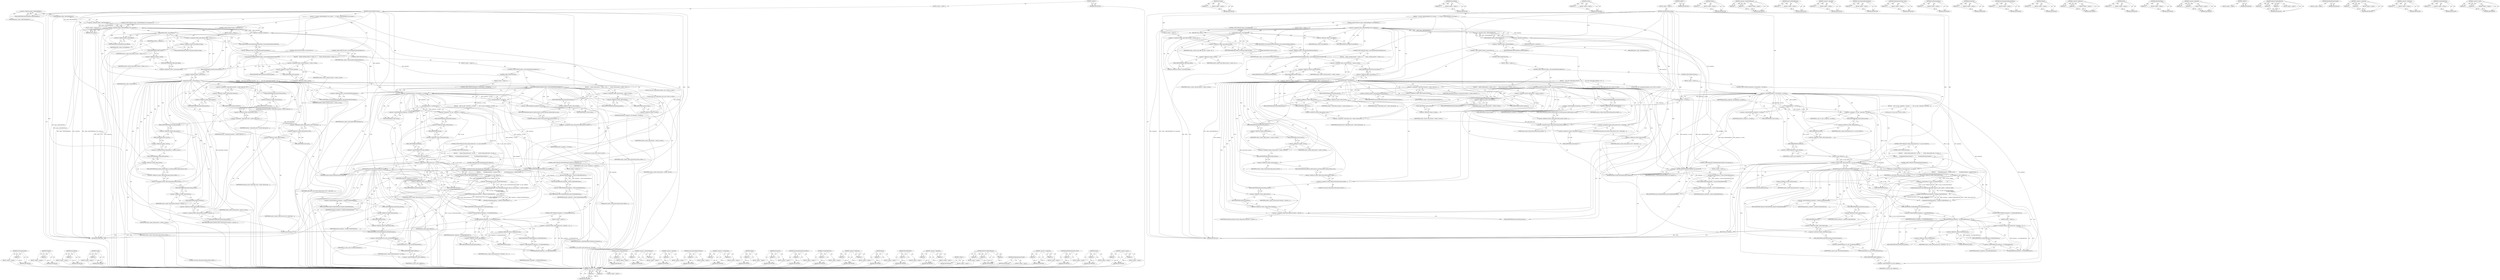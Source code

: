 digraph "&lt;operator&gt;.equals" {
vulnerable_307 [label=<(METHOD,LocalTransformSpace)>];
vulnerable_308 [label=<(PARAM,p1)>];
vulnerable_309 [label=<(BLOCK,&lt;empty&gt;,&lt;empty&gt;)>];
vulnerable_310 [label=<(METHOD_RETURN,ANY)>];
vulnerable_288 [label=<(METHOD,OnUpdate)>];
vulnerable_289 [label=<(PARAM,p1)>];
vulnerable_290 [label=<(BLOCK,&lt;empty&gt;,&lt;empty&gt;)>];
vulnerable_291 [label=<(METHOD_RETURN,ANY)>];
vulnerable_246 [label=<(METHOD,IsLayoutBlock)>];
vulnerable_247 [label=<(PARAM,p1)>];
vulnerable_248 [label=<(BLOCK,&lt;empty&gt;,&lt;empty&gt;)>];
vulnerable_249 [label=<(METHOD_RETURN,ANY)>];
vulnerable_267 [label=<(METHOD,CssClip)>];
vulnerable_268 [label=<(PARAM,p1)>];
vulnerable_269 [label=<(BLOCK,&lt;empty&gt;,&lt;empty&gt;)>];
vulnerable_270 [label=<(METHOD_RETURN,ANY)>];
vulnerable_6 [label=<(METHOD,&lt;global&gt;)<SUB>1</SUB>>];
vulnerable_7 [label=<(BLOCK,&lt;empty&gt;,&lt;empty&gt;)<SUB>1</SUB>>];
vulnerable_8 [label=<(METHOD,UpdateOutOfFlowContext)<SUB>1</SUB>>];
vulnerable_9 [label=<(BLOCK,{
  if (!object_.IsBoxModelObject() &amp;&amp; !propert...,{
  if (!object_.IsBoxModelObject() &amp;&amp; !propert...)<SUB>1</SUB>>];
vulnerable_10 [label=<(CONTROL_STRUCTURE,IF,if (!object_.IsBoxModelObject() &amp;&amp; !properties_))<SUB>2</SUB>>];
vulnerable_11 [label=<(&lt;operator&gt;.logicalAnd,!object_.IsBoxModelObject() &amp;&amp; !properties_)<SUB>2</SUB>>];
vulnerable_12 [label=<(&lt;operator&gt;.logicalNot,!object_.IsBoxModelObject())<SUB>2</SUB>>];
vulnerable_13 [label=<(IsBoxModelObject,object_.IsBoxModelObject())<SUB>2</SUB>>];
vulnerable_14 [label=<(&lt;operator&gt;.fieldAccess,object_.IsBoxModelObject)<SUB>2</SUB>>];
vulnerable_15 [label=<(IDENTIFIER,object_,object_.IsBoxModelObject())<SUB>2</SUB>>];
vulnerable_16 [label=<(FIELD_IDENTIFIER,IsBoxModelObject,IsBoxModelObject)<SUB>2</SUB>>];
vulnerable_17 [label=<(&lt;operator&gt;.logicalNot,!properties_)<SUB>2</SUB>>];
vulnerable_18 [label=<(IDENTIFIER,properties_,!properties_)<SUB>2</SUB>>];
vulnerable_19 [label=<(BLOCK,&lt;empty&gt;,&lt;empty&gt;)<SUB>3</SUB>>];
vulnerable_20 [label=<(RETURN,return;,return;)<SUB>3</SUB>>];
vulnerable_21 [label=<(CONTROL_STRUCTURE,IF,if (object_.IsLayoutBlock()))<SUB>5</SUB>>];
vulnerable_22 [label=<(IsLayoutBlock,object_.IsLayoutBlock())<SUB>5</SUB>>];
vulnerable_23 [label=<(&lt;operator&gt;.fieldAccess,object_.IsLayoutBlock)<SUB>5</SUB>>];
vulnerable_24 [label=<(IDENTIFIER,object_,object_.IsLayoutBlock())<SUB>5</SUB>>];
vulnerable_25 [label=<(FIELD_IDENTIFIER,IsLayoutBlock,IsLayoutBlock)<SUB>5</SUB>>];
vulnerable_26 [label=<(BLOCK,&lt;empty&gt;,&lt;empty&gt;)<SUB>6</SUB>>];
vulnerable_27 [label=<(&lt;operator&gt;.assignment,context_.paint_offset_for_float = context_.curr...)<SUB>6</SUB>>];
vulnerable_28 [label=<(&lt;operator&gt;.fieldAccess,context_.paint_offset_for_float)<SUB>6</SUB>>];
vulnerable_29 [label=<(IDENTIFIER,context_,context_.paint_offset_for_float = context_.curr...)<SUB>6</SUB>>];
vulnerable_30 [label=<(FIELD_IDENTIFIER,paint_offset_for_float,paint_offset_for_float)<SUB>6</SUB>>];
vulnerable_31 [label=<(&lt;operator&gt;.fieldAccess,context_.current.paint_offset)<SUB>6</SUB>>];
vulnerable_32 [label=<(&lt;operator&gt;.fieldAccess,context_.current)<SUB>6</SUB>>];
vulnerable_33 [label=<(IDENTIFIER,context_,context_.paint_offset_for_float = context_.curr...)<SUB>6</SUB>>];
vulnerable_34 [label=<(FIELD_IDENTIFIER,current,current)<SUB>6</SUB>>];
vulnerable_35 [label=<(FIELD_IDENTIFIER,paint_offset,paint_offset)<SUB>6</SUB>>];
vulnerable_36 [label=<(CONTROL_STRUCTURE,IF,if (object_.CanContainAbsolutePositionObjects()))<SUB>8</SUB>>];
vulnerable_37 [label=<(CanContainAbsolutePositionObjects,object_.CanContainAbsolutePositionObjects())<SUB>8</SUB>>];
vulnerable_38 [label=<(&lt;operator&gt;.fieldAccess,object_.CanContainAbsolutePositionObjects)<SUB>8</SUB>>];
vulnerable_39 [label=<(IDENTIFIER,object_,object_.CanContainAbsolutePositionObjects())<SUB>8</SUB>>];
vulnerable_40 [label=<(FIELD_IDENTIFIER,CanContainAbsolutePositionObjects,CanContainAbsolutePositionObjects)<SUB>8</SUB>>];
vulnerable_41 [label=<(BLOCK,{
    context_.absolute_position = context_.cur...,{
    context_.absolute_position = context_.cur...)<SUB>8</SUB>>];
vulnerable_42 [label=<(&lt;operator&gt;.assignment,context_.absolute_position = context_.current)<SUB>9</SUB>>];
vulnerable_43 [label=<(&lt;operator&gt;.fieldAccess,context_.absolute_position)<SUB>9</SUB>>];
vulnerable_44 [label=<(IDENTIFIER,context_,context_.absolute_position = context_.current)<SUB>9</SUB>>];
vulnerable_45 [label=<(FIELD_IDENTIFIER,absolute_position,absolute_position)<SUB>9</SUB>>];
vulnerable_46 [label=<(&lt;operator&gt;.fieldAccess,context_.current)<SUB>9</SUB>>];
vulnerable_47 [label=<(IDENTIFIER,context_,context_.absolute_position = context_.current)<SUB>9</SUB>>];
vulnerable_48 [label=<(FIELD_IDENTIFIER,current,current)<SUB>9</SUB>>];
vulnerable_49 [label=<(CONTROL_STRUCTURE,IF,if (object_.IsLayoutView()))<SUB>12</SUB>>];
vulnerable_50 [label=<(IsLayoutView,object_.IsLayoutView())<SUB>12</SUB>>];
vulnerable_51 [label=<(&lt;operator&gt;.fieldAccess,object_.IsLayoutView)<SUB>12</SUB>>];
vulnerable_52 [label=<(IDENTIFIER,object_,object_.IsLayoutView())<SUB>12</SUB>>];
vulnerable_53 [label=<(FIELD_IDENTIFIER,IsLayoutView,IsLayoutView)<SUB>12</SUB>>];
vulnerable_54 [label=<(BLOCK,{
    const auto* initial_fixed_transform = con...,{
    const auto* initial_fixed_transform = con...)<SUB>12</SUB>>];
vulnerable_55 [label="<(LOCAL,const auto* initial_fixed_transform: auto*)<SUB>13</SUB>>"];
vulnerable_56 [label=<(&lt;operator&gt;.assignment,* initial_fixed_transform = context_.fixed_posi...)<SUB>13</SUB>>];
vulnerable_57 [label=<(IDENTIFIER,initial_fixed_transform,* initial_fixed_transform = context_.fixed_posi...)<SUB>13</SUB>>];
vulnerable_58 [label=<(&lt;operator&gt;.fieldAccess,context_.fixed_position.transform)<SUB>13</SUB>>];
vulnerable_59 [label=<(&lt;operator&gt;.fieldAccess,context_.fixed_position)<SUB>13</SUB>>];
vulnerable_60 [label=<(IDENTIFIER,context_,* initial_fixed_transform = context_.fixed_posi...)<SUB>13</SUB>>];
vulnerable_61 [label=<(FIELD_IDENTIFIER,fixed_position,fixed_position)<SUB>13</SUB>>];
vulnerable_62 [label=<(FIELD_IDENTIFIER,transform,transform)<SUB>13</SUB>>];
vulnerable_63 [label="<(LOCAL,const auto* initial_fixed_scroll: auto*)<SUB>14</SUB>>"];
vulnerable_64 [label=<(&lt;operator&gt;.assignment,* initial_fixed_scroll = context_.fixed_positio...)<SUB>14</SUB>>];
vulnerable_65 [label=<(IDENTIFIER,initial_fixed_scroll,* initial_fixed_scroll = context_.fixed_positio...)<SUB>14</SUB>>];
vulnerable_66 [label=<(&lt;operator&gt;.fieldAccess,context_.fixed_position.scroll)<SUB>14</SUB>>];
vulnerable_67 [label=<(&lt;operator&gt;.fieldAccess,context_.fixed_position)<SUB>14</SUB>>];
vulnerable_68 [label=<(IDENTIFIER,context_,* initial_fixed_scroll = context_.fixed_positio...)<SUB>14</SUB>>];
vulnerable_69 [label=<(FIELD_IDENTIFIER,fixed_position,fixed_position)<SUB>14</SUB>>];
vulnerable_70 [label=<(FIELD_IDENTIFIER,scroll,scroll)<SUB>14</SUB>>];
vulnerable_71 [label=<(&lt;operator&gt;.assignment,context_.fixed_position = context_.current)<SUB>16</SUB>>];
vulnerable_72 [label=<(&lt;operator&gt;.fieldAccess,context_.fixed_position)<SUB>16</SUB>>];
vulnerable_73 [label=<(IDENTIFIER,context_,context_.fixed_position = context_.current)<SUB>16</SUB>>];
vulnerable_74 [label=<(FIELD_IDENTIFIER,fixed_position,fixed_position)<SUB>16</SUB>>];
vulnerable_75 [label=<(&lt;operator&gt;.fieldAccess,context_.current)<SUB>16</SUB>>];
vulnerable_76 [label=<(IDENTIFIER,context_,context_.fixed_position = context_.current)<SUB>16</SUB>>];
vulnerable_77 [label=<(FIELD_IDENTIFIER,current,current)<SUB>16</SUB>>];
vulnerable_78 [label=<(&lt;operator&gt;.assignment,context_.fixed_position.fixed_position_children...)<SUB>17</SUB>>];
vulnerable_79 [label=<(&lt;operator&gt;.fieldAccess,context_.fixed_position.fixed_position_children...)<SUB>17</SUB>>];
vulnerable_80 [label=<(&lt;operator&gt;.fieldAccess,context_.fixed_position)<SUB>17</SUB>>];
vulnerable_81 [label=<(IDENTIFIER,context_,context_.fixed_position.fixed_position_children...)<SUB>17</SUB>>];
vulnerable_82 [label=<(FIELD_IDENTIFIER,fixed_position,fixed_position)<SUB>17</SUB>>];
vulnerable_83 [label=<(FIELD_IDENTIFIER,fixed_position_children_fixed_to_root,fixed_position_children_fixed_to_root)<SUB>17</SUB>>];
vulnerable_84 [label=<(LITERAL,true,context_.fixed_position.fixed_position_children...)<SUB>17</SUB>>];
vulnerable_85 [label=<(&lt;operator&gt;.assignment,context_.fixed_position.transform = initial_fix...)<SUB>19</SUB>>];
vulnerable_86 [label=<(&lt;operator&gt;.fieldAccess,context_.fixed_position.transform)<SUB>19</SUB>>];
vulnerable_87 [label=<(&lt;operator&gt;.fieldAccess,context_.fixed_position)<SUB>19</SUB>>];
vulnerable_88 [label=<(IDENTIFIER,context_,context_.fixed_position.transform = initial_fix...)<SUB>19</SUB>>];
vulnerable_89 [label=<(FIELD_IDENTIFIER,fixed_position,fixed_position)<SUB>19</SUB>>];
vulnerable_90 [label=<(FIELD_IDENTIFIER,transform,transform)<SUB>19</SUB>>];
vulnerable_91 [label=<(IDENTIFIER,initial_fixed_transform,context_.fixed_position.transform = initial_fix...)<SUB>19</SUB>>];
vulnerable_92 [label=<(&lt;operator&gt;.assignment,context_.fixed_position.scroll = initial_fixed_...)<SUB>20</SUB>>];
vulnerable_93 [label=<(&lt;operator&gt;.fieldAccess,context_.fixed_position.scroll)<SUB>20</SUB>>];
vulnerable_94 [label=<(&lt;operator&gt;.fieldAccess,context_.fixed_position)<SUB>20</SUB>>];
vulnerable_95 [label=<(IDENTIFIER,context_,context_.fixed_position.scroll = initial_fixed_...)<SUB>20</SUB>>];
vulnerable_96 [label=<(FIELD_IDENTIFIER,fixed_position,fixed_position)<SUB>20</SUB>>];
vulnerable_97 [label=<(FIELD_IDENTIFIER,scroll,scroll)<SUB>20</SUB>>];
vulnerable_98 [label=<(IDENTIFIER,initial_fixed_scroll,context_.fixed_position.scroll = initial_fixed_...)<SUB>20</SUB>>];
vulnerable_99 [label=<(CONTROL_STRUCTURE,ELSE,else)<SUB>21</SUB>>];
vulnerable_100 [label=<(BLOCK,&lt;empty&gt;,&lt;empty&gt;)<SUB>21</SUB>>];
vulnerable_101 [label=<(CONTROL_STRUCTURE,IF,if (object_.CanContainFixedPositionObjects()))<SUB>21</SUB>>];
vulnerable_102 [label=<(CanContainFixedPositionObjects,object_.CanContainFixedPositionObjects())<SUB>21</SUB>>];
vulnerable_103 [label=<(&lt;operator&gt;.fieldAccess,object_.CanContainFixedPositionObjects)<SUB>21</SUB>>];
vulnerable_104 [label=<(IDENTIFIER,object_,object_.CanContainFixedPositionObjects())<SUB>21</SUB>>];
vulnerable_105 [label=<(FIELD_IDENTIFIER,CanContainFixedPositionObjects,CanContainFixedPositionObjects)<SUB>21</SUB>>];
vulnerable_106 [label=<(BLOCK,{
    context_.fixed_position = context_.curren...,{
    context_.fixed_position = context_.curren...)<SUB>21</SUB>>];
vulnerable_107 [label=<(&lt;operator&gt;.assignment,context_.fixed_position = context_.current)<SUB>22</SUB>>];
vulnerable_108 [label=<(&lt;operator&gt;.fieldAccess,context_.fixed_position)<SUB>22</SUB>>];
vulnerable_109 [label=<(IDENTIFIER,context_,context_.fixed_position = context_.current)<SUB>22</SUB>>];
vulnerable_110 [label=<(FIELD_IDENTIFIER,fixed_position,fixed_position)<SUB>22</SUB>>];
vulnerable_111 [label=<(&lt;operator&gt;.fieldAccess,context_.current)<SUB>22</SUB>>];
vulnerable_112 [label=<(IDENTIFIER,context_,context_.fixed_position = context_.current)<SUB>22</SUB>>];
vulnerable_113 [label=<(FIELD_IDENTIFIER,current,current)<SUB>22</SUB>>];
vulnerable_114 [label=<(&lt;operator&gt;.assignment,context_.fixed_position.fixed_position_children...)<SUB>23</SUB>>];
vulnerable_115 [label=<(&lt;operator&gt;.fieldAccess,context_.fixed_position.fixed_position_children...)<SUB>23</SUB>>];
vulnerable_116 [label=<(&lt;operator&gt;.fieldAccess,context_.fixed_position)<SUB>23</SUB>>];
vulnerable_117 [label=<(IDENTIFIER,context_,context_.fixed_position.fixed_position_children...)<SUB>23</SUB>>];
vulnerable_118 [label=<(FIELD_IDENTIFIER,fixed_position,fixed_position)<SUB>23</SUB>>];
vulnerable_119 [label=<(FIELD_IDENTIFIER,fixed_position_children_fixed_to_root,fixed_position_children_fixed_to_root)<SUB>23</SUB>>];
vulnerable_120 [label=<(LITERAL,false,context_.fixed_position.fixed_position_children...)<SUB>23</SUB>>];
vulnerable_121 [label=<(CONTROL_STRUCTURE,ELSE,else)<SUB>24</SUB>>];
vulnerable_122 [label=<(BLOCK,&lt;empty&gt;,&lt;empty&gt;)<SUB>24</SUB>>];
vulnerable_123 [label=<(CONTROL_STRUCTURE,IF,if (properties_ &amp;&amp; properties_-&gt;CssClip()))<SUB>24</SUB>>];
vulnerable_124 [label=<(&lt;operator&gt;.logicalAnd,properties_ &amp;&amp; properties_-&gt;CssClip())<SUB>24</SUB>>];
vulnerable_125 [label=<(IDENTIFIER,properties_,properties_ &amp;&amp; properties_-&gt;CssClip())<SUB>24</SUB>>];
vulnerable_126 [label=<(CssClip,properties_-&gt;CssClip())<SUB>24</SUB>>];
vulnerable_127 [label=<(&lt;operator&gt;.indirectFieldAccess,properties_-&gt;CssClip)<SUB>24</SUB>>];
vulnerable_128 [label=<(IDENTIFIER,properties_,properties_-&gt;CssClip())<SUB>24</SUB>>];
vulnerable_129 [label=<(FIELD_IDENTIFIER,CssClip,CssClip)<SUB>24</SUB>>];
vulnerable_130 [label=<(BLOCK,{
    auto* css_clip = properties_-&gt;CssClip();
...,{
    auto* css_clip = properties_-&gt;CssClip();
...)<SUB>24</SUB>>];
vulnerable_131 [label="<(LOCAL,auto* css_clip: auto*)<SUB>25</SUB>>"];
vulnerable_132 [label=<(&lt;operator&gt;.assignment,* css_clip = properties_-&gt;CssClip())<SUB>25</SUB>>];
vulnerable_133 [label=<(IDENTIFIER,css_clip,* css_clip = properties_-&gt;CssClip())<SUB>25</SUB>>];
vulnerable_134 [label=<(CssClip,properties_-&gt;CssClip())<SUB>25</SUB>>];
vulnerable_135 [label=<(&lt;operator&gt;.indirectFieldAccess,properties_-&gt;CssClip)<SUB>25</SUB>>];
vulnerable_136 [label=<(IDENTIFIER,properties_,properties_-&gt;CssClip())<SUB>25</SUB>>];
vulnerable_137 [label=<(FIELD_IDENTIFIER,CssClip,CssClip)<SUB>25</SUB>>];
vulnerable_138 [label=<(CONTROL_STRUCTURE,IF,if (context_.fixed_position.clip == css_clip-&gt;Parent()))<SUB>27</SUB>>];
vulnerable_139 [label=<(&lt;operator&gt;.equals,context_.fixed_position.clip == css_clip-&gt;Parent())<SUB>27</SUB>>];
vulnerable_140 [label=<(&lt;operator&gt;.fieldAccess,context_.fixed_position.clip)<SUB>27</SUB>>];
vulnerable_141 [label=<(&lt;operator&gt;.fieldAccess,context_.fixed_position)<SUB>27</SUB>>];
vulnerable_142 [label=<(IDENTIFIER,context_,context_.fixed_position.clip == css_clip-&gt;Parent())<SUB>27</SUB>>];
vulnerable_143 [label=<(FIELD_IDENTIFIER,fixed_position,fixed_position)<SUB>27</SUB>>];
vulnerable_144 [label=<(FIELD_IDENTIFIER,clip,clip)<SUB>27</SUB>>];
vulnerable_145 [label=<(Parent,css_clip-&gt;Parent())<SUB>27</SUB>>];
vulnerable_146 [label=<(&lt;operator&gt;.indirectFieldAccess,css_clip-&gt;Parent)<SUB>27</SUB>>];
vulnerable_147 [label=<(IDENTIFIER,css_clip,css_clip-&gt;Parent())<SUB>27</SUB>>];
vulnerable_148 [label=<(FIELD_IDENTIFIER,Parent,Parent)<SUB>27</SUB>>];
vulnerable_149 [label=<(BLOCK,{
      context_.fixed_position.clip = css_clip...,{
      context_.fixed_position.clip = css_clip...)<SUB>27</SUB>>];
vulnerable_150 [label=<(&lt;operator&gt;.assignment,context_.fixed_position.clip = css_clip)<SUB>28</SUB>>];
vulnerable_151 [label=<(&lt;operator&gt;.fieldAccess,context_.fixed_position.clip)<SUB>28</SUB>>];
vulnerable_152 [label=<(&lt;operator&gt;.fieldAccess,context_.fixed_position)<SUB>28</SUB>>];
vulnerable_153 [label=<(IDENTIFIER,context_,context_.fixed_position.clip = css_clip)<SUB>28</SUB>>];
vulnerable_154 [label=<(FIELD_IDENTIFIER,fixed_position,fixed_position)<SUB>28</SUB>>];
vulnerable_155 [label=<(FIELD_IDENTIFIER,clip,clip)<SUB>28</SUB>>];
vulnerable_156 [label=<(IDENTIFIER,css_clip,context_.fixed_position.clip = css_clip)<SUB>28</SUB>>];
vulnerable_157 [label=<(CONTROL_STRUCTURE,ELSE,else)<SUB>29</SUB>>];
vulnerable_158 [label=<(BLOCK,{
       if (NeedsPaintPropertyUpdate()) {
    ...,{
       if (NeedsPaintPropertyUpdate()) {
    ...)<SUB>29</SUB>>];
vulnerable_159 [label=<(CONTROL_STRUCTURE,IF,if (NeedsPaintPropertyUpdate()))<SUB>30</SUB>>];
vulnerable_160 [label=<(NeedsPaintPropertyUpdate,NeedsPaintPropertyUpdate())<SUB>30</SUB>>];
vulnerable_161 [label=<(BLOCK,{
         OnUpdate(properties_-&gt;UpdateCssClipF...,{
         OnUpdate(properties_-&gt;UpdateCssClipF...)<SUB>30</SUB>>];
vulnerable_162 [label=<(OnUpdate,OnUpdate(properties_-&gt;UpdateCssClipFixedPositio...)<SUB>31</SUB>>];
vulnerable_163 [label=<(UpdateCssClipFixedPosition,properties_-&gt;UpdateCssClipFixedPosition(
      ...)<SUB>31</SUB>>];
vulnerable_164 [label=<(&lt;operator&gt;.indirectFieldAccess,properties_-&gt;UpdateCssClipFixedPosition)<SUB>31</SUB>>];
vulnerable_165 [label=<(IDENTIFIER,properties_,properties_-&gt;UpdateCssClipFixedPosition(
      ...)<SUB>31</SUB>>];
vulnerable_166 [label=<(FIELD_IDENTIFIER,UpdateCssClipFixedPosition,UpdateCssClipFixedPosition)<SUB>31</SUB>>];
vulnerable_167 [label=<(&lt;operator&gt;.fieldAccess,context_.fixed_position.clip)<SUB>32</SUB>>];
vulnerable_168 [label=<(&lt;operator&gt;.fieldAccess,context_.fixed_position)<SUB>32</SUB>>];
vulnerable_169 [label=<(IDENTIFIER,context_,properties_-&gt;UpdateCssClipFixedPosition(
      ...)<SUB>32</SUB>>];
vulnerable_170 [label=<(FIELD_IDENTIFIER,fixed_position,fixed_position)<SUB>32</SUB>>];
vulnerable_171 [label=<(FIELD_IDENTIFIER,clip,clip)<SUB>32</SUB>>];
vulnerable_172 [label="<(ClipPaintPropertyNode::State,ClipPaintPropertyNode::State{css_clip-&gt;LocalTra...)<SUB>33</SUB>>"];
vulnerable_173 [label=<(&lt;operator&gt;.arrayInitializer,{css_clip-&gt;LocalTransformSpace(),
             ...)<SUB>33</SUB>>];
vulnerable_174 [label=<(LocalTransformSpace,css_clip-&gt;LocalTransformSpace())<SUB>33</SUB>>];
vulnerable_175 [label=<(&lt;operator&gt;.indirectFieldAccess,css_clip-&gt;LocalTransformSpace)<SUB>33</SUB>>];
vulnerable_176 [label=<(IDENTIFIER,css_clip,css_clip-&gt;LocalTransformSpace())<SUB>33</SUB>>];
vulnerable_177 [label=<(FIELD_IDENTIFIER,LocalTransformSpace,LocalTransformSpace)<SUB>33</SUB>>];
vulnerable_178 [label=<(ClipRect,css_clip-&gt;ClipRect())<SUB>34</SUB>>];
vulnerable_179 [label=<(&lt;operator&gt;.indirectFieldAccess,css_clip-&gt;ClipRect)<SUB>34</SUB>>];
vulnerable_180 [label=<(IDENTIFIER,css_clip,css_clip-&gt;ClipRect())<SUB>34</SUB>>];
vulnerable_181 [label=<(FIELD_IDENTIFIER,ClipRect,ClipRect)<SUB>34</SUB>>];
vulnerable_182 [label=<(CONTROL_STRUCTURE,IF,if (properties_-&gt;CssClipFixedPosition()))<SUB>36</SUB>>];
vulnerable_183 [label=<(CssClipFixedPosition,properties_-&gt;CssClipFixedPosition())<SUB>36</SUB>>];
vulnerable_184 [label=<(&lt;operator&gt;.indirectFieldAccess,properties_-&gt;CssClipFixedPosition)<SUB>36</SUB>>];
vulnerable_185 [label=<(IDENTIFIER,properties_,properties_-&gt;CssClipFixedPosition())<SUB>36</SUB>>];
vulnerable_186 [label=<(FIELD_IDENTIFIER,CssClipFixedPosition,CssClipFixedPosition)<SUB>36</SUB>>];
vulnerable_187 [label=<(BLOCK,&lt;empty&gt;,&lt;empty&gt;)<SUB>37</SUB>>];
vulnerable_188 [label=<(&lt;operator&gt;.assignment,context_.fixed_position.clip = properties_-&gt;Css...)<SUB>37</SUB>>];
vulnerable_189 [label=<(&lt;operator&gt;.fieldAccess,context_.fixed_position.clip)<SUB>37</SUB>>];
vulnerable_190 [label=<(&lt;operator&gt;.fieldAccess,context_.fixed_position)<SUB>37</SUB>>];
vulnerable_191 [label=<(IDENTIFIER,context_,context_.fixed_position.clip = properties_-&gt;Css...)<SUB>37</SUB>>];
vulnerable_192 [label=<(FIELD_IDENTIFIER,fixed_position,fixed_position)<SUB>37</SUB>>];
vulnerable_193 [label=<(FIELD_IDENTIFIER,clip,clip)<SUB>37</SUB>>];
vulnerable_194 [label=<(CssClipFixedPosition,properties_-&gt;CssClipFixedPosition())<SUB>37</SUB>>];
vulnerable_195 [label=<(&lt;operator&gt;.indirectFieldAccess,properties_-&gt;CssClipFixedPosition)<SUB>37</SUB>>];
vulnerable_196 [label=<(IDENTIFIER,properties_,properties_-&gt;CssClipFixedPosition())<SUB>37</SUB>>];
vulnerable_197 [label=<(FIELD_IDENTIFIER,CssClipFixedPosition,CssClipFixedPosition)<SUB>37</SUB>>];
vulnerable_198 [label=<(RETURN,return;,return;)<SUB>38</SUB>>];
vulnerable_199 [label=<(CONTROL_STRUCTURE,IF,if (NeedsPaintPropertyUpdate() &amp;&amp; properties_))<SUB>42</SUB>>];
vulnerable_200 [label=<(&lt;operator&gt;.logicalAnd,NeedsPaintPropertyUpdate() &amp;&amp; properties_)<SUB>42</SUB>>];
vulnerable_201 [label=<(NeedsPaintPropertyUpdate,NeedsPaintPropertyUpdate())<SUB>42</SUB>>];
vulnerable_202 [label=<(IDENTIFIER,properties_,NeedsPaintPropertyUpdate() &amp;&amp; properties_)<SUB>42</SUB>>];
vulnerable_203 [label=<(BLOCK,&lt;empty&gt;,&lt;empty&gt;)<SUB>43</SUB>>];
vulnerable_204 [label=<(OnClear,OnClear(properties_-&gt;ClearCssClipFixedPosition()))<SUB>43</SUB>>];
vulnerable_205 [label=<(ClearCssClipFixedPosition,properties_-&gt;ClearCssClipFixedPosition())<SUB>43</SUB>>];
vulnerable_206 [label=<(&lt;operator&gt;.indirectFieldAccess,properties_-&gt;ClearCssClipFixedPosition)<SUB>43</SUB>>];
vulnerable_207 [label=<(IDENTIFIER,properties_,properties_-&gt;ClearCssClipFixedPosition())<SUB>43</SUB>>];
vulnerable_208 [label=<(FIELD_IDENTIFIER,ClearCssClipFixedPosition,ClearCssClipFixedPosition)<SUB>43</SUB>>];
vulnerable_209 [label=<(METHOD_RETURN,void)<SUB>1</SUB>>];
vulnerable_211 [label=<(METHOD_RETURN,ANY)<SUB>1</SUB>>];
vulnerable_323 [label=<(METHOD,ClearCssClipFixedPosition)>];
vulnerable_324 [label=<(PARAM,p1)>];
vulnerable_325 [label=<(BLOCK,&lt;empty&gt;,&lt;empty&gt;)>];
vulnerable_326 [label=<(METHOD_RETURN,ANY)>];
vulnerable_271 [label=<(METHOD,&lt;operator&gt;.indirectFieldAccess)>];
vulnerable_272 [label=<(PARAM,p1)>];
vulnerable_273 [label=<(PARAM,p2)>];
vulnerable_274 [label=<(BLOCK,&lt;empty&gt;,&lt;empty&gt;)>];
vulnerable_275 [label=<(METHOD_RETURN,ANY)>];
vulnerable_233 [label=<(METHOD,&lt;operator&gt;.logicalNot)>];
vulnerable_234 [label=<(PARAM,p1)>];
vulnerable_235 [label=<(BLOCK,&lt;empty&gt;,&lt;empty&gt;)>];
vulnerable_236 [label=<(METHOD_RETURN,ANY)>];
vulnerable_263 [label=<(METHOD,CanContainFixedPositionObjects)>];
vulnerable_264 [label=<(PARAM,p1)>];
vulnerable_265 [label=<(BLOCK,&lt;empty&gt;,&lt;empty&gt;)>];
vulnerable_266 [label=<(METHOD_RETURN,ANY)>];
vulnerable_302 [label=<(METHOD,&lt;operator&gt;.arrayInitializer)>];
vulnerable_303 [label=<(PARAM,p1)>];
vulnerable_304 [label=<(PARAM,p2)>];
vulnerable_305 [label=<(BLOCK,&lt;empty&gt;,&lt;empty&gt;)>];
vulnerable_306 [label=<(METHOD_RETURN,ANY)>];
vulnerable_311 [label=<(METHOD,ClipRect)>];
vulnerable_312 [label=<(PARAM,p1)>];
vulnerable_313 [label=<(BLOCK,&lt;empty&gt;,&lt;empty&gt;)>];
vulnerable_314 [label=<(METHOD_RETURN,ANY)>];
vulnerable_259 [label=<(METHOD,IsLayoutView)>];
vulnerable_260 [label=<(PARAM,p1)>];
vulnerable_261 [label=<(BLOCK,&lt;empty&gt;,&lt;empty&gt;)>];
vulnerable_262 [label=<(METHOD_RETURN,ANY)>];
vulnerable_255 [label=<(METHOD,CanContainAbsolutePositionObjects)>];
vulnerable_256 [label=<(PARAM,p1)>];
vulnerable_257 [label=<(BLOCK,&lt;empty&gt;,&lt;empty&gt;)>];
vulnerable_258 [label=<(METHOD_RETURN,ANY)>];
vulnerable_315 [label=<(METHOD,CssClipFixedPosition)>];
vulnerable_316 [label=<(PARAM,p1)>];
vulnerable_317 [label=<(BLOCK,&lt;empty&gt;,&lt;empty&gt;)>];
vulnerable_318 [label=<(METHOD_RETURN,ANY)>];
vulnerable_241 [label=<(METHOD,&lt;operator&gt;.fieldAccess)>];
vulnerable_242 [label=<(PARAM,p1)>];
vulnerable_243 [label=<(PARAM,p2)>];
vulnerable_244 [label=<(BLOCK,&lt;empty&gt;,&lt;empty&gt;)>];
vulnerable_245 [label=<(METHOD_RETURN,ANY)>];
vulnerable_281 [label=<(METHOD,Parent)>];
vulnerable_282 [label=<(PARAM,p1)>];
vulnerable_283 [label=<(BLOCK,&lt;empty&gt;,&lt;empty&gt;)>];
vulnerable_284 [label=<(METHOD_RETURN,ANY)>];
vulnerable_237 [label=<(METHOD,IsBoxModelObject)>];
vulnerable_238 [label=<(PARAM,p1)>];
vulnerable_239 [label=<(BLOCK,&lt;empty&gt;,&lt;empty&gt;)>];
vulnerable_240 [label=<(METHOD_RETURN,ANY)>];
vulnerable_228 [label=<(METHOD,&lt;operator&gt;.logicalAnd)>];
vulnerable_229 [label=<(PARAM,p1)>];
vulnerable_230 [label=<(PARAM,p2)>];
vulnerable_231 [label=<(BLOCK,&lt;empty&gt;,&lt;empty&gt;)>];
vulnerable_232 [label=<(METHOD_RETURN,ANY)>];
vulnerable_222 [label=<(METHOD,&lt;global&gt;)<SUB>1</SUB>>];
vulnerable_223 [label=<(BLOCK,&lt;empty&gt;,&lt;empty&gt;)>];
vulnerable_224 [label=<(METHOD_RETURN,ANY)>];
vulnerable_292 [label=<(METHOD,UpdateCssClipFixedPosition)>];
vulnerable_293 [label=<(PARAM,p1)>];
vulnerable_294 [label=<(PARAM,p2)>];
vulnerable_295 [label=<(PARAM,p3)>];
vulnerable_296 [label=<(BLOCK,&lt;empty&gt;,&lt;empty&gt;)>];
vulnerable_297 [label=<(METHOD_RETURN,ANY)>];
vulnerable_285 [label=<(METHOD,NeedsPaintPropertyUpdate)>];
vulnerable_286 [label=<(BLOCK,&lt;empty&gt;,&lt;empty&gt;)>];
vulnerable_287 [label=<(METHOD_RETURN,ANY)>];
vulnerable_250 [label=<(METHOD,&lt;operator&gt;.assignment)>];
vulnerable_251 [label=<(PARAM,p1)>];
vulnerable_252 [label=<(PARAM,p2)>];
vulnerable_253 [label=<(BLOCK,&lt;empty&gt;,&lt;empty&gt;)>];
vulnerable_254 [label=<(METHOD_RETURN,ANY)>];
vulnerable_298 [label="<(METHOD,ClipPaintPropertyNode::State)>"];
vulnerable_299 [label=<(PARAM,p1)>];
vulnerable_300 [label=<(BLOCK,&lt;empty&gt;,&lt;empty&gt;)>];
vulnerable_301 [label=<(METHOD_RETURN,ANY)>];
vulnerable_319 [label=<(METHOD,OnClear)>];
vulnerable_320 [label=<(PARAM,p1)>];
vulnerable_321 [label=<(BLOCK,&lt;empty&gt;,&lt;empty&gt;)>];
vulnerable_322 [label=<(METHOD_RETURN,ANY)>];
vulnerable_276 [label=<(METHOD,&lt;operator&gt;.equals)>];
vulnerable_277 [label=<(PARAM,p1)>];
vulnerable_278 [label=<(PARAM,p2)>];
vulnerable_279 [label=<(BLOCK,&lt;empty&gt;,&lt;empty&gt;)>];
vulnerable_280 [label=<(METHOD_RETURN,ANY)>];
fixed_307 [label=<(METHOD,&lt;operator&gt;.arrayInitializer)>];
fixed_308 [label=<(PARAM,p1)>];
fixed_309 [label=<(PARAM,p2)>];
fixed_310 [label=<(BLOCK,&lt;empty&gt;,&lt;empty&gt;)>];
fixed_311 [label=<(METHOD_RETURN,ANY)>];
fixed_289 [label=<(METHOD,OnUpdate)>];
fixed_290 [label=<(PARAM,p1)>];
fixed_291 [label=<(BLOCK,&lt;empty&gt;,&lt;empty&gt;)>];
fixed_292 [label=<(METHOD_RETURN,ANY)>];
fixed_247 [label=<(METHOD,IsLayoutBlock)>];
fixed_248 [label=<(PARAM,p1)>];
fixed_249 [label=<(BLOCK,&lt;empty&gt;,&lt;empty&gt;)>];
fixed_250 [label=<(METHOD_RETURN,ANY)>];
fixed_268 [label=<(METHOD,CssClip)>];
fixed_269 [label=<(PARAM,p1)>];
fixed_270 [label=<(BLOCK,&lt;empty&gt;,&lt;empty&gt;)>];
fixed_271 [label=<(METHOD_RETURN,ANY)>];
fixed_6 [label=<(METHOD,&lt;global&gt;)<SUB>1</SUB>>];
fixed_7 [label=<(BLOCK,&lt;empty&gt;,&lt;empty&gt;)<SUB>1</SUB>>];
fixed_8 [label=<(METHOD,UpdateOutOfFlowContext)<SUB>1</SUB>>];
fixed_9 [label=<(BLOCK,{
  if (!object_.IsBoxModelObject() &amp;&amp; !propert...,{
  if (!object_.IsBoxModelObject() &amp;&amp; !propert...)<SUB>1</SUB>>];
fixed_10 [label=<(CONTROL_STRUCTURE,IF,if (!object_.IsBoxModelObject() &amp;&amp; !properties_))<SUB>2</SUB>>];
fixed_11 [label=<(&lt;operator&gt;.logicalAnd,!object_.IsBoxModelObject() &amp;&amp; !properties_)<SUB>2</SUB>>];
fixed_12 [label=<(&lt;operator&gt;.logicalNot,!object_.IsBoxModelObject())<SUB>2</SUB>>];
fixed_13 [label=<(IsBoxModelObject,object_.IsBoxModelObject())<SUB>2</SUB>>];
fixed_14 [label=<(&lt;operator&gt;.fieldAccess,object_.IsBoxModelObject)<SUB>2</SUB>>];
fixed_15 [label=<(IDENTIFIER,object_,object_.IsBoxModelObject())<SUB>2</SUB>>];
fixed_16 [label=<(FIELD_IDENTIFIER,IsBoxModelObject,IsBoxModelObject)<SUB>2</SUB>>];
fixed_17 [label=<(&lt;operator&gt;.logicalNot,!properties_)<SUB>2</SUB>>];
fixed_18 [label=<(IDENTIFIER,properties_,!properties_)<SUB>2</SUB>>];
fixed_19 [label=<(BLOCK,&lt;empty&gt;,&lt;empty&gt;)<SUB>3</SUB>>];
fixed_20 [label=<(RETURN,return;,return;)<SUB>3</SUB>>];
fixed_21 [label=<(CONTROL_STRUCTURE,IF,if (object_.IsLayoutBlock()))<SUB>5</SUB>>];
fixed_22 [label=<(IsLayoutBlock,object_.IsLayoutBlock())<SUB>5</SUB>>];
fixed_23 [label=<(&lt;operator&gt;.fieldAccess,object_.IsLayoutBlock)<SUB>5</SUB>>];
fixed_24 [label=<(IDENTIFIER,object_,object_.IsLayoutBlock())<SUB>5</SUB>>];
fixed_25 [label=<(FIELD_IDENTIFIER,IsLayoutBlock,IsLayoutBlock)<SUB>5</SUB>>];
fixed_26 [label=<(BLOCK,&lt;empty&gt;,&lt;empty&gt;)<SUB>6</SUB>>];
fixed_27 [label=<(&lt;operator&gt;.assignment,context_.paint_offset_for_float = context_.curr...)<SUB>6</SUB>>];
fixed_28 [label=<(&lt;operator&gt;.fieldAccess,context_.paint_offset_for_float)<SUB>6</SUB>>];
fixed_29 [label=<(IDENTIFIER,context_,context_.paint_offset_for_float = context_.curr...)<SUB>6</SUB>>];
fixed_30 [label=<(FIELD_IDENTIFIER,paint_offset_for_float,paint_offset_for_float)<SUB>6</SUB>>];
fixed_31 [label=<(&lt;operator&gt;.fieldAccess,context_.current.paint_offset)<SUB>6</SUB>>];
fixed_32 [label=<(&lt;operator&gt;.fieldAccess,context_.current)<SUB>6</SUB>>];
fixed_33 [label=<(IDENTIFIER,context_,context_.paint_offset_for_float = context_.curr...)<SUB>6</SUB>>];
fixed_34 [label=<(FIELD_IDENTIFIER,current,current)<SUB>6</SUB>>];
fixed_35 [label=<(FIELD_IDENTIFIER,paint_offset,paint_offset)<SUB>6</SUB>>];
fixed_36 [label=<(CONTROL_STRUCTURE,IF,if (object_.CanContainAbsolutePositionObjects()))<SUB>8</SUB>>];
fixed_37 [label=<(CanContainAbsolutePositionObjects,object_.CanContainAbsolutePositionObjects())<SUB>8</SUB>>];
fixed_38 [label=<(&lt;operator&gt;.fieldAccess,object_.CanContainAbsolutePositionObjects)<SUB>8</SUB>>];
fixed_39 [label=<(IDENTIFIER,object_,object_.CanContainAbsolutePositionObjects())<SUB>8</SUB>>];
fixed_40 [label=<(FIELD_IDENTIFIER,CanContainAbsolutePositionObjects,CanContainAbsolutePositionObjects)<SUB>8</SUB>>];
fixed_41 [label=<(BLOCK,{
    context_.absolute_position = context_.cur...,{
    context_.absolute_position = context_.cur...)<SUB>8</SUB>>];
fixed_42 [label=<(&lt;operator&gt;.assignment,context_.absolute_position = context_.current)<SUB>9</SUB>>];
fixed_43 [label=<(&lt;operator&gt;.fieldAccess,context_.absolute_position)<SUB>9</SUB>>];
fixed_44 [label=<(IDENTIFIER,context_,context_.absolute_position = context_.current)<SUB>9</SUB>>];
fixed_45 [label=<(FIELD_IDENTIFIER,absolute_position,absolute_position)<SUB>9</SUB>>];
fixed_46 [label=<(&lt;operator&gt;.fieldAccess,context_.current)<SUB>9</SUB>>];
fixed_47 [label=<(IDENTIFIER,context_,context_.absolute_position = context_.current)<SUB>9</SUB>>];
fixed_48 [label=<(FIELD_IDENTIFIER,current,current)<SUB>9</SUB>>];
fixed_49 [label=<(CONTROL_STRUCTURE,IF,if (object_.IsLayoutView()))<SUB>12</SUB>>];
fixed_50 [label=<(IsLayoutView,object_.IsLayoutView())<SUB>12</SUB>>];
fixed_51 [label=<(&lt;operator&gt;.fieldAccess,object_.IsLayoutView)<SUB>12</SUB>>];
fixed_52 [label=<(IDENTIFIER,object_,object_.IsLayoutView())<SUB>12</SUB>>];
fixed_53 [label=<(FIELD_IDENTIFIER,IsLayoutView,IsLayoutView)<SUB>12</SUB>>];
fixed_54 [label=<(BLOCK,{
    const auto* initial_fixed_transform = con...,{
    const auto* initial_fixed_transform = con...)<SUB>12</SUB>>];
fixed_55 [label="<(LOCAL,const auto* initial_fixed_transform: auto*)<SUB>13</SUB>>"];
fixed_56 [label=<(&lt;operator&gt;.assignment,* initial_fixed_transform = context_.fixed_posi...)<SUB>13</SUB>>];
fixed_57 [label=<(IDENTIFIER,initial_fixed_transform,* initial_fixed_transform = context_.fixed_posi...)<SUB>13</SUB>>];
fixed_58 [label=<(&lt;operator&gt;.fieldAccess,context_.fixed_position.transform)<SUB>13</SUB>>];
fixed_59 [label=<(&lt;operator&gt;.fieldAccess,context_.fixed_position)<SUB>13</SUB>>];
fixed_60 [label=<(IDENTIFIER,context_,* initial_fixed_transform = context_.fixed_posi...)<SUB>13</SUB>>];
fixed_61 [label=<(FIELD_IDENTIFIER,fixed_position,fixed_position)<SUB>13</SUB>>];
fixed_62 [label=<(FIELD_IDENTIFIER,transform,transform)<SUB>13</SUB>>];
fixed_63 [label="<(LOCAL,const auto* initial_fixed_scroll: auto*)<SUB>14</SUB>>"];
fixed_64 [label=<(&lt;operator&gt;.assignment,* initial_fixed_scroll = context_.fixed_positio...)<SUB>14</SUB>>];
fixed_65 [label=<(IDENTIFIER,initial_fixed_scroll,* initial_fixed_scroll = context_.fixed_positio...)<SUB>14</SUB>>];
fixed_66 [label=<(&lt;operator&gt;.fieldAccess,context_.fixed_position.scroll)<SUB>14</SUB>>];
fixed_67 [label=<(&lt;operator&gt;.fieldAccess,context_.fixed_position)<SUB>14</SUB>>];
fixed_68 [label=<(IDENTIFIER,context_,* initial_fixed_scroll = context_.fixed_positio...)<SUB>14</SUB>>];
fixed_69 [label=<(FIELD_IDENTIFIER,fixed_position,fixed_position)<SUB>14</SUB>>];
fixed_70 [label=<(FIELD_IDENTIFIER,scroll,scroll)<SUB>14</SUB>>];
fixed_71 [label=<(&lt;operator&gt;.assignment,context_.fixed_position = context_.current)<SUB>16</SUB>>];
fixed_72 [label=<(&lt;operator&gt;.fieldAccess,context_.fixed_position)<SUB>16</SUB>>];
fixed_73 [label=<(IDENTIFIER,context_,context_.fixed_position = context_.current)<SUB>16</SUB>>];
fixed_74 [label=<(FIELD_IDENTIFIER,fixed_position,fixed_position)<SUB>16</SUB>>];
fixed_75 [label=<(&lt;operator&gt;.fieldAccess,context_.current)<SUB>16</SUB>>];
fixed_76 [label=<(IDENTIFIER,context_,context_.fixed_position = context_.current)<SUB>16</SUB>>];
fixed_77 [label=<(FIELD_IDENTIFIER,current,current)<SUB>16</SUB>>];
fixed_78 [label=<(&lt;operator&gt;.assignment,context_.fixed_position.fixed_position_children...)<SUB>17</SUB>>];
fixed_79 [label=<(&lt;operator&gt;.fieldAccess,context_.fixed_position.fixed_position_children...)<SUB>17</SUB>>];
fixed_80 [label=<(&lt;operator&gt;.fieldAccess,context_.fixed_position)<SUB>17</SUB>>];
fixed_81 [label=<(IDENTIFIER,context_,context_.fixed_position.fixed_position_children...)<SUB>17</SUB>>];
fixed_82 [label=<(FIELD_IDENTIFIER,fixed_position,fixed_position)<SUB>17</SUB>>];
fixed_83 [label=<(FIELD_IDENTIFIER,fixed_position_children_fixed_to_root,fixed_position_children_fixed_to_root)<SUB>17</SUB>>];
fixed_84 [label=<(LITERAL,true,context_.fixed_position.fixed_position_children...)<SUB>17</SUB>>];
fixed_85 [label=<(&lt;operator&gt;.assignment,context_.fixed_position.transform = initial_fix...)<SUB>19</SUB>>];
fixed_86 [label=<(&lt;operator&gt;.fieldAccess,context_.fixed_position.transform)<SUB>19</SUB>>];
fixed_87 [label=<(&lt;operator&gt;.fieldAccess,context_.fixed_position)<SUB>19</SUB>>];
fixed_88 [label=<(IDENTIFIER,context_,context_.fixed_position.transform = initial_fix...)<SUB>19</SUB>>];
fixed_89 [label=<(FIELD_IDENTIFIER,fixed_position,fixed_position)<SUB>19</SUB>>];
fixed_90 [label=<(FIELD_IDENTIFIER,transform,transform)<SUB>19</SUB>>];
fixed_91 [label=<(IDENTIFIER,initial_fixed_transform,context_.fixed_position.transform = initial_fix...)<SUB>19</SUB>>];
fixed_92 [label=<(&lt;operator&gt;.assignment,context_.fixed_position.scroll = initial_fixed_...)<SUB>20</SUB>>];
fixed_93 [label=<(&lt;operator&gt;.fieldAccess,context_.fixed_position.scroll)<SUB>20</SUB>>];
fixed_94 [label=<(&lt;operator&gt;.fieldAccess,context_.fixed_position)<SUB>20</SUB>>];
fixed_95 [label=<(IDENTIFIER,context_,context_.fixed_position.scroll = initial_fixed_...)<SUB>20</SUB>>];
fixed_96 [label=<(FIELD_IDENTIFIER,fixed_position,fixed_position)<SUB>20</SUB>>];
fixed_97 [label=<(FIELD_IDENTIFIER,scroll,scroll)<SUB>20</SUB>>];
fixed_98 [label=<(IDENTIFIER,initial_fixed_scroll,context_.fixed_position.scroll = initial_fixed_...)<SUB>20</SUB>>];
fixed_99 [label=<(CONTROL_STRUCTURE,ELSE,else)<SUB>21</SUB>>];
fixed_100 [label=<(BLOCK,&lt;empty&gt;,&lt;empty&gt;)<SUB>21</SUB>>];
fixed_101 [label=<(CONTROL_STRUCTURE,IF,if (object_.CanContainFixedPositionObjects()))<SUB>21</SUB>>];
fixed_102 [label=<(CanContainFixedPositionObjects,object_.CanContainFixedPositionObjects())<SUB>21</SUB>>];
fixed_103 [label=<(&lt;operator&gt;.fieldAccess,object_.CanContainFixedPositionObjects)<SUB>21</SUB>>];
fixed_104 [label=<(IDENTIFIER,object_,object_.CanContainFixedPositionObjects())<SUB>21</SUB>>];
fixed_105 [label=<(FIELD_IDENTIFIER,CanContainFixedPositionObjects,CanContainFixedPositionObjects)<SUB>21</SUB>>];
fixed_106 [label=<(BLOCK,{
    context_.fixed_position = context_.curren...,{
    context_.fixed_position = context_.curren...)<SUB>21</SUB>>];
fixed_107 [label=<(&lt;operator&gt;.assignment,context_.fixed_position = context_.current)<SUB>22</SUB>>];
fixed_108 [label=<(&lt;operator&gt;.fieldAccess,context_.fixed_position)<SUB>22</SUB>>];
fixed_109 [label=<(IDENTIFIER,context_,context_.fixed_position = context_.current)<SUB>22</SUB>>];
fixed_110 [label=<(FIELD_IDENTIFIER,fixed_position,fixed_position)<SUB>22</SUB>>];
fixed_111 [label=<(&lt;operator&gt;.fieldAccess,context_.current)<SUB>22</SUB>>];
fixed_112 [label=<(IDENTIFIER,context_,context_.fixed_position = context_.current)<SUB>22</SUB>>];
fixed_113 [label=<(FIELD_IDENTIFIER,current,current)<SUB>22</SUB>>];
fixed_114 [label=<(&lt;operator&gt;.assignment,context_.fixed_position.fixed_position_children...)<SUB>23</SUB>>];
fixed_115 [label=<(&lt;operator&gt;.fieldAccess,context_.fixed_position.fixed_position_children...)<SUB>23</SUB>>];
fixed_116 [label=<(&lt;operator&gt;.fieldAccess,context_.fixed_position)<SUB>23</SUB>>];
fixed_117 [label=<(IDENTIFIER,context_,context_.fixed_position.fixed_position_children...)<SUB>23</SUB>>];
fixed_118 [label=<(FIELD_IDENTIFIER,fixed_position,fixed_position)<SUB>23</SUB>>];
fixed_119 [label=<(FIELD_IDENTIFIER,fixed_position_children_fixed_to_root,fixed_position_children_fixed_to_root)<SUB>23</SUB>>];
fixed_120 [label=<(LITERAL,false,context_.fixed_position.fixed_position_children...)<SUB>23</SUB>>];
fixed_121 [label=<(CONTROL_STRUCTURE,ELSE,else)<SUB>24</SUB>>];
fixed_122 [label=<(BLOCK,&lt;empty&gt;,&lt;empty&gt;)<SUB>24</SUB>>];
fixed_123 [label=<(CONTROL_STRUCTURE,IF,if (properties_ &amp;&amp; properties_-&gt;CssClip()))<SUB>24</SUB>>];
fixed_124 [label=<(&lt;operator&gt;.logicalAnd,properties_ &amp;&amp; properties_-&gt;CssClip())<SUB>24</SUB>>];
fixed_125 [label=<(IDENTIFIER,properties_,properties_ &amp;&amp; properties_-&gt;CssClip())<SUB>24</SUB>>];
fixed_126 [label=<(CssClip,properties_-&gt;CssClip())<SUB>24</SUB>>];
fixed_127 [label=<(&lt;operator&gt;.indirectFieldAccess,properties_-&gt;CssClip)<SUB>24</SUB>>];
fixed_128 [label=<(IDENTIFIER,properties_,properties_-&gt;CssClip())<SUB>24</SUB>>];
fixed_129 [label=<(FIELD_IDENTIFIER,CssClip,CssClip)<SUB>24</SUB>>];
fixed_130 [label=<(BLOCK,{
    auto* css_clip = properties_-&gt;CssClip();
...,{
    auto* css_clip = properties_-&gt;CssClip();
...)<SUB>24</SUB>>];
fixed_131 [label="<(LOCAL,auto* css_clip: auto*)<SUB>25</SUB>>"];
fixed_132 [label=<(&lt;operator&gt;.assignment,* css_clip = properties_-&gt;CssClip())<SUB>25</SUB>>];
fixed_133 [label=<(IDENTIFIER,css_clip,* css_clip = properties_-&gt;CssClip())<SUB>25</SUB>>];
fixed_134 [label=<(CssClip,properties_-&gt;CssClip())<SUB>25</SUB>>];
fixed_135 [label=<(&lt;operator&gt;.indirectFieldAccess,properties_-&gt;CssClip)<SUB>25</SUB>>];
fixed_136 [label=<(IDENTIFIER,properties_,properties_-&gt;CssClip())<SUB>25</SUB>>];
fixed_137 [label=<(FIELD_IDENTIFIER,CssClip,CssClip)<SUB>25</SUB>>];
fixed_138 [label=<(CONTROL_STRUCTURE,IF,if (context_.fixed_position.clip == css_clip-&gt;Parent()))<SUB>27</SUB>>];
fixed_139 [label=<(&lt;operator&gt;.equals,context_.fixed_position.clip == css_clip-&gt;Parent())<SUB>27</SUB>>];
fixed_140 [label=<(&lt;operator&gt;.fieldAccess,context_.fixed_position.clip)<SUB>27</SUB>>];
fixed_141 [label=<(&lt;operator&gt;.fieldAccess,context_.fixed_position)<SUB>27</SUB>>];
fixed_142 [label=<(IDENTIFIER,context_,context_.fixed_position.clip == css_clip-&gt;Parent())<SUB>27</SUB>>];
fixed_143 [label=<(FIELD_IDENTIFIER,fixed_position,fixed_position)<SUB>27</SUB>>];
fixed_144 [label=<(FIELD_IDENTIFIER,clip,clip)<SUB>27</SUB>>];
fixed_145 [label=<(Parent,css_clip-&gt;Parent())<SUB>27</SUB>>];
fixed_146 [label=<(&lt;operator&gt;.indirectFieldAccess,css_clip-&gt;Parent)<SUB>27</SUB>>];
fixed_147 [label=<(IDENTIFIER,css_clip,css_clip-&gt;Parent())<SUB>27</SUB>>];
fixed_148 [label=<(FIELD_IDENTIFIER,Parent,Parent)<SUB>27</SUB>>];
fixed_149 [label=<(BLOCK,{
      context_.fixed_position.clip = css_clip...,{
      context_.fixed_position.clip = css_clip...)<SUB>27</SUB>>];
fixed_150 [label=<(&lt;operator&gt;.assignment,context_.fixed_position.clip = css_clip)<SUB>28</SUB>>];
fixed_151 [label=<(&lt;operator&gt;.fieldAccess,context_.fixed_position.clip)<SUB>28</SUB>>];
fixed_152 [label=<(&lt;operator&gt;.fieldAccess,context_.fixed_position)<SUB>28</SUB>>];
fixed_153 [label=<(IDENTIFIER,context_,context_.fixed_position.clip = css_clip)<SUB>28</SUB>>];
fixed_154 [label=<(FIELD_IDENTIFIER,fixed_position,fixed_position)<SUB>28</SUB>>];
fixed_155 [label=<(FIELD_IDENTIFIER,clip,clip)<SUB>28</SUB>>];
fixed_156 [label=<(IDENTIFIER,css_clip,context_.fixed_position.clip = css_clip)<SUB>28</SUB>>];
fixed_157 [label=<(CONTROL_STRUCTURE,ELSE,else)<SUB>29</SUB>>];
fixed_158 [label=<(BLOCK,{
       if (NeedsPaintPropertyUpdate()) {
    ...,{
       if (NeedsPaintPropertyUpdate()) {
    ...)<SUB>29</SUB>>];
fixed_159 [label=<(CONTROL_STRUCTURE,IF,if (NeedsPaintPropertyUpdate()))<SUB>30</SUB>>];
fixed_160 [label=<(NeedsPaintPropertyUpdate,NeedsPaintPropertyUpdate())<SUB>30</SUB>>];
fixed_161 [label=<(BLOCK,{
         OnUpdate(properties_-&gt;UpdateCssClipF...,{
         OnUpdate(properties_-&gt;UpdateCssClipF...)<SUB>30</SUB>>];
fixed_162 [label=<(OnUpdate,OnUpdate(properties_-&gt;UpdateCssClipFixedPositio...)<SUB>31</SUB>>];
fixed_163 [label=<(UpdateCssClipFixedPosition,properties_-&gt;UpdateCssClipFixedPosition(
      ...)<SUB>31</SUB>>];
fixed_164 [label=<(&lt;operator&gt;.indirectFieldAccess,properties_-&gt;UpdateCssClipFixedPosition)<SUB>31</SUB>>];
fixed_165 [label=<(IDENTIFIER,properties_,properties_-&gt;UpdateCssClipFixedPosition(
      ...)<SUB>31</SUB>>];
fixed_166 [label=<(FIELD_IDENTIFIER,UpdateCssClipFixedPosition,UpdateCssClipFixedPosition)<SUB>31</SUB>>];
fixed_167 [label=<(&lt;operator&gt;.indirection,*context_.fixed_position.clip)<SUB>32</SUB>>];
fixed_168 [label=<(&lt;operator&gt;.fieldAccess,context_.fixed_position.clip)<SUB>32</SUB>>];
fixed_169 [label=<(&lt;operator&gt;.fieldAccess,context_.fixed_position)<SUB>32</SUB>>];
fixed_170 [label=<(IDENTIFIER,context_,properties_-&gt;UpdateCssClipFixedPosition(
      ...)<SUB>32</SUB>>];
fixed_171 [label=<(FIELD_IDENTIFIER,fixed_position,fixed_position)<SUB>32</SUB>>];
fixed_172 [label=<(FIELD_IDENTIFIER,clip,clip)<SUB>32</SUB>>];
fixed_173 [label="<(ClipPaintPropertyNode::State,ClipPaintPropertyNode::State{css_clip-&gt;LocalTra...)<SUB>33</SUB>>"];
fixed_174 [label=<(&lt;operator&gt;.arrayInitializer,{css_clip-&gt;LocalTransformSpace(),
             ...)<SUB>33</SUB>>];
fixed_175 [label=<(LocalTransformSpace,css_clip-&gt;LocalTransformSpace())<SUB>33</SUB>>];
fixed_176 [label=<(&lt;operator&gt;.indirectFieldAccess,css_clip-&gt;LocalTransformSpace)<SUB>33</SUB>>];
fixed_177 [label=<(IDENTIFIER,css_clip,css_clip-&gt;LocalTransformSpace())<SUB>33</SUB>>];
fixed_178 [label=<(FIELD_IDENTIFIER,LocalTransformSpace,LocalTransformSpace)<SUB>33</SUB>>];
fixed_179 [label=<(ClipRect,css_clip-&gt;ClipRect())<SUB>34</SUB>>];
fixed_180 [label=<(&lt;operator&gt;.indirectFieldAccess,css_clip-&gt;ClipRect)<SUB>34</SUB>>];
fixed_181 [label=<(IDENTIFIER,css_clip,css_clip-&gt;ClipRect())<SUB>34</SUB>>];
fixed_182 [label=<(FIELD_IDENTIFIER,ClipRect,ClipRect)<SUB>34</SUB>>];
fixed_183 [label=<(CONTROL_STRUCTURE,IF,if (properties_-&gt;CssClipFixedPosition()))<SUB>36</SUB>>];
fixed_184 [label=<(CssClipFixedPosition,properties_-&gt;CssClipFixedPosition())<SUB>36</SUB>>];
fixed_185 [label=<(&lt;operator&gt;.indirectFieldAccess,properties_-&gt;CssClipFixedPosition)<SUB>36</SUB>>];
fixed_186 [label=<(IDENTIFIER,properties_,properties_-&gt;CssClipFixedPosition())<SUB>36</SUB>>];
fixed_187 [label=<(FIELD_IDENTIFIER,CssClipFixedPosition,CssClipFixedPosition)<SUB>36</SUB>>];
fixed_188 [label=<(BLOCK,&lt;empty&gt;,&lt;empty&gt;)<SUB>37</SUB>>];
fixed_189 [label=<(&lt;operator&gt;.assignment,context_.fixed_position.clip = properties_-&gt;Css...)<SUB>37</SUB>>];
fixed_190 [label=<(&lt;operator&gt;.fieldAccess,context_.fixed_position.clip)<SUB>37</SUB>>];
fixed_191 [label=<(&lt;operator&gt;.fieldAccess,context_.fixed_position)<SUB>37</SUB>>];
fixed_192 [label=<(IDENTIFIER,context_,context_.fixed_position.clip = properties_-&gt;Css...)<SUB>37</SUB>>];
fixed_193 [label=<(FIELD_IDENTIFIER,fixed_position,fixed_position)<SUB>37</SUB>>];
fixed_194 [label=<(FIELD_IDENTIFIER,clip,clip)<SUB>37</SUB>>];
fixed_195 [label=<(CssClipFixedPosition,properties_-&gt;CssClipFixedPosition())<SUB>37</SUB>>];
fixed_196 [label=<(&lt;operator&gt;.indirectFieldAccess,properties_-&gt;CssClipFixedPosition)<SUB>37</SUB>>];
fixed_197 [label=<(IDENTIFIER,properties_,properties_-&gt;CssClipFixedPosition())<SUB>37</SUB>>];
fixed_198 [label=<(FIELD_IDENTIFIER,CssClipFixedPosition,CssClipFixedPosition)<SUB>37</SUB>>];
fixed_199 [label=<(RETURN,return;,return;)<SUB>38</SUB>>];
fixed_200 [label=<(CONTROL_STRUCTURE,IF,if (NeedsPaintPropertyUpdate() &amp;&amp; properties_))<SUB>42</SUB>>];
fixed_201 [label=<(&lt;operator&gt;.logicalAnd,NeedsPaintPropertyUpdate() &amp;&amp; properties_)<SUB>42</SUB>>];
fixed_202 [label=<(NeedsPaintPropertyUpdate,NeedsPaintPropertyUpdate())<SUB>42</SUB>>];
fixed_203 [label=<(IDENTIFIER,properties_,NeedsPaintPropertyUpdate() &amp;&amp; properties_)<SUB>42</SUB>>];
fixed_204 [label=<(BLOCK,&lt;empty&gt;,&lt;empty&gt;)<SUB>43</SUB>>];
fixed_205 [label=<(OnClear,OnClear(properties_-&gt;ClearCssClipFixedPosition()))<SUB>43</SUB>>];
fixed_206 [label=<(ClearCssClipFixedPosition,properties_-&gt;ClearCssClipFixedPosition())<SUB>43</SUB>>];
fixed_207 [label=<(&lt;operator&gt;.indirectFieldAccess,properties_-&gt;ClearCssClipFixedPosition)<SUB>43</SUB>>];
fixed_208 [label=<(IDENTIFIER,properties_,properties_-&gt;ClearCssClipFixedPosition())<SUB>43</SUB>>];
fixed_209 [label=<(FIELD_IDENTIFIER,ClearCssClipFixedPosition,ClearCssClipFixedPosition)<SUB>43</SUB>>];
fixed_210 [label=<(METHOD_RETURN,void)<SUB>1</SUB>>];
fixed_212 [label=<(METHOD_RETURN,ANY)<SUB>1</SUB>>];
fixed_324 [label=<(METHOD,OnClear)>];
fixed_325 [label=<(PARAM,p1)>];
fixed_326 [label=<(BLOCK,&lt;empty&gt;,&lt;empty&gt;)>];
fixed_327 [label=<(METHOD_RETURN,ANY)>];
fixed_272 [label=<(METHOD,&lt;operator&gt;.indirectFieldAccess)>];
fixed_273 [label=<(PARAM,p1)>];
fixed_274 [label=<(PARAM,p2)>];
fixed_275 [label=<(BLOCK,&lt;empty&gt;,&lt;empty&gt;)>];
fixed_276 [label=<(METHOD_RETURN,ANY)>];
fixed_328 [label=<(METHOD,ClearCssClipFixedPosition)>];
fixed_329 [label=<(PARAM,p1)>];
fixed_330 [label=<(BLOCK,&lt;empty&gt;,&lt;empty&gt;)>];
fixed_331 [label=<(METHOD_RETURN,ANY)>];
fixed_234 [label=<(METHOD,&lt;operator&gt;.logicalNot)>];
fixed_235 [label=<(PARAM,p1)>];
fixed_236 [label=<(BLOCK,&lt;empty&gt;,&lt;empty&gt;)>];
fixed_237 [label=<(METHOD_RETURN,ANY)>];
fixed_264 [label=<(METHOD,CanContainFixedPositionObjects)>];
fixed_265 [label=<(PARAM,p1)>];
fixed_266 [label=<(BLOCK,&lt;empty&gt;,&lt;empty&gt;)>];
fixed_267 [label=<(METHOD_RETURN,ANY)>];
fixed_303 [label="<(METHOD,ClipPaintPropertyNode::State)>"];
fixed_304 [label=<(PARAM,p1)>];
fixed_305 [label=<(BLOCK,&lt;empty&gt;,&lt;empty&gt;)>];
fixed_306 [label=<(METHOD_RETURN,ANY)>];
fixed_312 [label=<(METHOD,LocalTransformSpace)>];
fixed_313 [label=<(PARAM,p1)>];
fixed_314 [label=<(BLOCK,&lt;empty&gt;,&lt;empty&gt;)>];
fixed_315 [label=<(METHOD_RETURN,ANY)>];
fixed_260 [label=<(METHOD,IsLayoutView)>];
fixed_261 [label=<(PARAM,p1)>];
fixed_262 [label=<(BLOCK,&lt;empty&gt;,&lt;empty&gt;)>];
fixed_263 [label=<(METHOD_RETURN,ANY)>];
fixed_256 [label=<(METHOD,CanContainAbsolutePositionObjects)>];
fixed_257 [label=<(PARAM,p1)>];
fixed_258 [label=<(BLOCK,&lt;empty&gt;,&lt;empty&gt;)>];
fixed_259 [label=<(METHOD_RETURN,ANY)>];
fixed_316 [label=<(METHOD,ClipRect)>];
fixed_317 [label=<(PARAM,p1)>];
fixed_318 [label=<(BLOCK,&lt;empty&gt;,&lt;empty&gt;)>];
fixed_319 [label=<(METHOD_RETURN,ANY)>];
fixed_242 [label=<(METHOD,&lt;operator&gt;.fieldAccess)>];
fixed_243 [label=<(PARAM,p1)>];
fixed_244 [label=<(PARAM,p2)>];
fixed_245 [label=<(BLOCK,&lt;empty&gt;,&lt;empty&gt;)>];
fixed_246 [label=<(METHOD_RETURN,ANY)>];
fixed_282 [label=<(METHOD,Parent)>];
fixed_283 [label=<(PARAM,p1)>];
fixed_284 [label=<(BLOCK,&lt;empty&gt;,&lt;empty&gt;)>];
fixed_285 [label=<(METHOD_RETURN,ANY)>];
fixed_238 [label=<(METHOD,IsBoxModelObject)>];
fixed_239 [label=<(PARAM,p1)>];
fixed_240 [label=<(BLOCK,&lt;empty&gt;,&lt;empty&gt;)>];
fixed_241 [label=<(METHOD_RETURN,ANY)>];
fixed_229 [label=<(METHOD,&lt;operator&gt;.logicalAnd)>];
fixed_230 [label=<(PARAM,p1)>];
fixed_231 [label=<(PARAM,p2)>];
fixed_232 [label=<(BLOCK,&lt;empty&gt;,&lt;empty&gt;)>];
fixed_233 [label=<(METHOD_RETURN,ANY)>];
fixed_223 [label=<(METHOD,&lt;global&gt;)<SUB>1</SUB>>];
fixed_224 [label=<(BLOCK,&lt;empty&gt;,&lt;empty&gt;)>];
fixed_225 [label=<(METHOD_RETURN,ANY)>];
fixed_293 [label=<(METHOD,UpdateCssClipFixedPosition)>];
fixed_294 [label=<(PARAM,p1)>];
fixed_295 [label=<(PARAM,p2)>];
fixed_296 [label=<(PARAM,p3)>];
fixed_297 [label=<(BLOCK,&lt;empty&gt;,&lt;empty&gt;)>];
fixed_298 [label=<(METHOD_RETURN,ANY)>];
fixed_286 [label=<(METHOD,NeedsPaintPropertyUpdate)>];
fixed_287 [label=<(BLOCK,&lt;empty&gt;,&lt;empty&gt;)>];
fixed_288 [label=<(METHOD_RETURN,ANY)>];
fixed_251 [label=<(METHOD,&lt;operator&gt;.assignment)>];
fixed_252 [label=<(PARAM,p1)>];
fixed_253 [label=<(PARAM,p2)>];
fixed_254 [label=<(BLOCK,&lt;empty&gt;,&lt;empty&gt;)>];
fixed_255 [label=<(METHOD_RETURN,ANY)>];
fixed_299 [label=<(METHOD,&lt;operator&gt;.indirection)>];
fixed_300 [label=<(PARAM,p1)>];
fixed_301 [label=<(BLOCK,&lt;empty&gt;,&lt;empty&gt;)>];
fixed_302 [label=<(METHOD_RETURN,ANY)>];
fixed_320 [label=<(METHOD,CssClipFixedPosition)>];
fixed_321 [label=<(PARAM,p1)>];
fixed_322 [label=<(BLOCK,&lt;empty&gt;,&lt;empty&gt;)>];
fixed_323 [label=<(METHOD_RETURN,ANY)>];
fixed_277 [label=<(METHOD,&lt;operator&gt;.equals)>];
fixed_278 [label=<(PARAM,p1)>];
fixed_279 [label=<(PARAM,p2)>];
fixed_280 [label=<(BLOCK,&lt;empty&gt;,&lt;empty&gt;)>];
fixed_281 [label=<(METHOD_RETURN,ANY)>];
vulnerable_307 -> vulnerable_308  [key=0, label="AST: "];
vulnerable_307 -> vulnerable_308  [key=1, label="DDG: "];
vulnerable_307 -> vulnerable_309  [key=0, label="AST: "];
vulnerable_307 -> vulnerable_310  [key=0, label="AST: "];
vulnerable_307 -> vulnerable_310  [key=1, label="CFG: "];
vulnerable_308 -> vulnerable_310  [key=0, label="DDG: p1"];
vulnerable_309 -> fixed_307  [key=0];
vulnerable_310 -> fixed_307  [key=0];
vulnerable_288 -> vulnerable_289  [key=0, label="AST: "];
vulnerable_288 -> vulnerable_289  [key=1, label="DDG: "];
vulnerable_288 -> vulnerable_290  [key=0, label="AST: "];
vulnerable_288 -> vulnerable_291  [key=0, label="AST: "];
vulnerable_288 -> vulnerable_291  [key=1, label="CFG: "];
vulnerable_289 -> vulnerable_291  [key=0, label="DDG: p1"];
vulnerable_290 -> fixed_307  [key=0];
vulnerable_291 -> fixed_307  [key=0];
vulnerable_246 -> vulnerable_247  [key=0, label="AST: "];
vulnerable_246 -> vulnerable_247  [key=1, label="DDG: "];
vulnerable_246 -> vulnerable_248  [key=0, label="AST: "];
vulnerable_246 -> vulnerable_249  [key=0, label="AST: "];
vulnerable_246 -> vulnerable_249  [key=1, label="CFG: "];
vulnerable_247 -> vulnerable_249  [key=0, label="DDG: p1"];
vulnerable_248 -> fixed_307  [key=0];
vulnerable_249 -> fixed_307  [key=0];
vulnerable_267 -> vulnerable_268  [key=0, label="AST: "];
vulnerable_267 -> vulnerable_268  [key=1, label="DDG: "];
vulnerable_267 -> vulnerable_269  [key=0, label="AST: "];
vulnerable_267 -> vulnerable_270  [key=0, label="AST: "];
vulnerable_267 -> vulnerable_270  [key=1, label="CFG: "];
vulnerable_268 -> vulnerable_270  [key=0, label="DDG: p1"];
vulnerable_269 -> fixed_307  [key=0];
vulnerable_270 -> fixed_307  [key=0];
vulnerable_6 -> vulnerable_7  [key=0, label="AST: "];
vulnerable_6 -> vulnerable_211  [key=0, label="AST: "];
vulnerable_6 -> vulnerable_211  [key=1, label="CFG: "];
vulnerable_7 -> vulnerable_8  [key=0, label="AST: "];
vulnerable_8 -> vulnerable_9  [key=0, label="AST: "];
vulnerable_8 -> vulnerable_209  [key=0, label="AST: "];
vulnerable_8 -> vulnerable_16  [key=0, label="CFG: "];
vulnerable_8 -> vulnerable_20  [key=0, label="DDG: "];
vulnerable_8 -> vulnerable_78  [key=0, label="DDG: "];
vulnerable_8 -> vulnerable_85  [key=0, label="DDG: "];
vulnerable_8 -> vulnerable_92  [key=0, label="DDG: "];
vulnerable_8 -> vulnerable_200  [key=0, label="DDG: "];
vulnerable_8 -> vulnerable_17  [key=0, label="DDG: "];
vulnerable_8 -> vulnerable_114  [key=0, label="DDG: "];
vulnerable_8 -> vulnerable_124  [key=0, label="DDG: "];
vulnerable_8 -> vulnerable_150  [key=0, label="DDG: "];
vulnerable_8 -> vulnerable_198  [key=0, label="DDG: "];
vulnerable_8 -> vulnerable_160  [key=0, label="DDG: "];
vulnerable_9 -> vulnerable_10  [key=0, label="AST: "];
vulnerable_9 -> vulnerable_21  [key=0, label="AST: "];
vulnerable_9 -> vulnerable_36  [key=0, label="AST: "];
vulnerable_9 -> vulnerable_49  [key=0, label="AST: "];
vulnerable_9 -> vulnerable_199  [key=0, label="AST: "];
vulnerable_10 -> vulnerable_11  [key=0, label="AST: "];
vulnerable_10 -> vulnerable_19  [key=0, label="AST: "];
vulnerable_11 -> vulnerable_12  [key=0, label="AST: "];
vulnerable_11 -> vulnerable_17  [key=0, label="AST: "];
vulnerable_11 -> vulnerable_20  [key=0, label="CFG: "];
vulnerable_11 -> vulnerable_20  [key=1, label="CDG: "];
vulnerable_11 -> vulnerable_25  [key=0, label="CFG: "];
vulnerable_11 -> vulnerable_25  [key=1, label="CDG: "];
vulnerable_11 -> vulnerable_209  [key=0, label="DDG: !object_.IsBoxModelObject()"];
vulnerable_11 -> vulnerable_209  [key=1, label="DDG: !properties_"];
vulnerable_11 -> vulnerable_209  [key=2, label="DDG: !object_.IsBoxModelObject() &amp;&amp; !properties_"];
vulnerable_11 -> vulnerable_51  [key=0, label="CDG: "];
vulnerable_11 -> vulnerable_37  [key=0, label="CDG: "];
vulnerable_11 -> vulnerable_38  [key=0, label="CDG: "];
vulnerable_11 -> vulnerable_40  [key=0, label="CDG: "];
vulnerable_11 -> vulnerable_50  [key=0, label="CDG: "];
vulnerable_11 -> vulnerable_22  [key=0, label="CDG: "];
vulnerable_11 -> vulnerable_23  [key=0, label="CDG: "];
vulnerable_11 -> vulnerable_53  [key=0, label="CDG: "];
vulnerable_12 -> vulnerable_13  [key=0, label="AST: "];
vulnerable_12 -> vulnerable_11  [key=0, label="CFG: "];
vulnerable_12 -> vulnerable_11  [key=1, label="DDG: object_.IsBoxModelObject()"];
vulnerable_12 -> vulnerable_17  [key=0, label="CFG: "];
vulnerable_12 -> vulnerable_17  [key=1, label="CDG: "];
vulnerable_12 -> vulnerable_209  [key=0, label="DDG: object_.IsBoxModelObject()"];
vulnerable_13 -> vulnerable_14  [key=0, label="AST: "];
vulnerable_13 -> vulnerable_12  [key=0, label="CFG: "];
vulnerable_13 -> vulnerable_12  [key=1, label="DDG: object_.IsBoxModelObject"];
vulnerable_13 -> vulnerable_209  [key=0, label="DDG: object_.IsBoxModelObject"];
vulnerable_14 -> vulnerable_15  [key=0, label="AST: "];
vulnerable_14 -> vulnerable_16  [key=0, label="AST: "];
vulnerable_14 -> vulnerable_13  [key=0, label="CFG: "];
vulnerable_15 -> fixed_307  [key=0];
vulnerable_16 -> vulnerable_14  [key=0, label="CFG: "];
vulnerable_17 -> vulnerable_18  [key=0, label="AST: "];
vulnerable_17 -> vulnerable_11  [key=0, label="CFG: "];
vulnerable_17 -> vulnerable_11  [key=1, label="DDG: properties_"];
vulnerable_17 -> vulnerable_209  [key=0, label="DDG: properties_"];
vulnerable_17 -> vulnerable_200  [key=0, label="DDG: properties_"];
vulnerable_17 -> vulnerable_124  [key=0, label="DDG: properties_"];
vulnerable_17 -> vulnerable_126  [key=0, label="DDG: properties_"];
vulnerable_18 -> fixed_307  [key=0];
vulnerable_19 -> vulnerable_20  [key=0, label="AST: "];
vulnerable_20 -> vulnerable_209  [key=0, label="CFG: "];
vulnerable_20 -> vulnerable_209  [key=1, label="DDG: &lt;RET&gt;"];
vulnerable_21 -> vulnerable_22  [key=0, label="AST: "];
vulnerable_21 -> vulnerable_26  [key=0, label="AST: "];
vulnerable_22 -> vulnerable_23  [key=0, label="AST: "];
vulnerable_22 -> vulnerable_30  [key=0, label="CFG: "];
vulnerable_22 -> vulnerable_30  [key=1, label="CDG: "];
vulnerable_22 -> vulnerable_40  [key=0, label="CFG: "];
vulnerable_22 -> vulnerable_34  [key=0, label="CDG: "];
vulnerable_22 -> vulnerable_27  [key=0, label="CDG: "];
vulnerable_22 -> vulnerable_35  [key=0, label="CDG: "];
vulnerable_22 -> vulnerable_32  [key=0, label="CDG: "];
vulnerable_22 -> vulnerable_28  [key=0, label="CDG: "];
vulnerable_22 -> vulnerable_31  [key=0, label="CDG: "];
vulnerable_23 -> vulnerable_24  [key=0, label="AST: "];
vulnerable_23 -> vulnerable_25  [key=0, label="AST: "];
vulnerable_23 -> vulnerable_22  [key=0, label="CFG: "];
vulnerable_24 -> fixed_307  [key=0];
vulnerable_25 -> vulnerable_23  [key=0, label="CFG: "];
vulnerable_26 -> vulnerable_27  [key=0, label="AST: "];
vulnerable_27 -> vulnerable_28  [key=0, label="AST: "];
vulnerable_27 -> vulnerable_31  [key=0, label="AST: "];
vulnerable_27 -> vulnerable_40  [key=0, label="CFG: "];
vulnerable_28 -> vulnerable_29  [key=0, label="AST: "];
vulnerable_28 -> vulnerable_30  [key=0, label="AST: "];
vulnerable_28 -> vulnerable_34  [key=0, label="CFG: "];
vulnerable_29 -> fixed_307  [key=0];
vulnerable_30 -> vulnerable_28  [key=0, label="CFG: "];
vulnerable_31 -> vulnerable_32  [key=0, label="AST: "];
vulnerable_31 -> vulnerable_35  [key=0, label="AST: "];
vulnerable_31 -> vulnerable_27  [key=0, label="CFG: "];
vulnerable_32 -> vulnerable_33  [key=0, label="AST: "];
vulnerable_32 -> vulnerable_34  [key=0, label="AST: "];
vulnerable_32 -> vulnerable_35  [key=0, label="CFG: "];
vulnerable_33 -> fixed_307  [key=0];
vulnerable_34 -> vulnerable_32  [key=0, label="CFG: "];
vulnerable_35 -> vulnerable_31  [key=0, label="CFG: "];
vulnerable_36 -> vulnerable_37  [key=0, label="AST: "];
vulnerable_36 -> vulnerable_41  [key=0, label="AST: "];
vulnerable_37 -> vulnerable_38  [key=0, label="AST: "];
vulnerable_37 -> vulnerable_45  [key=0, label="CFG: "];
vulnerable_37 -> vulnerable_45  [key=1, label="CDG: "];
vulnerable_37 -> vulnerable_53  [key=0, label="CFG: "];
vulnerable_37 -> vulnerable_42  [key=0, label="CDG: "];
vulnerable_37 -> vulnerable_43  [key=0, label="CDG: "];
vulnerable_37 -> vulnerable_48  [key=0, label="CDG: "];
vulnerable_37 -> vulnerable_46  [key=0, label="CDG: "];
vulnerable_38 -> vulnerable_39  [key=0, label="AST: "];
vulnerable_38 -> vulnerable_40  [key=0, label="AST: "];
vulnerable_38 -> vulnerable_37  [key=0, label="CFG: "];
vulnerable_39 -> fixed_307  [key=0];
vulnerable_40 -> vulnerable_38  [key=0, label="CFG: "];
vulnerable_41 -> vulnerable_42  [key=0, label="AST: "];
vulnerable_42 -> vulnerable_43  [key=0, label="AST: "];
vulnerable_42 -> vulnerable_46  [key=0, label="AST: "];
vulnerable_42 -> vulnerable_53  [key=0, label="CFG: "];
vulnerable_43 -> vulnerable_44  [key=0, label="AST: "];
vulnerable_43 -> vulnerable_45  [key=0, label="AST: "];
vulnerable_43 -> vulnerable_48  [key=0, label="CFG: "];
vulnerable_44 -> fixed_307  [key=0];
vulnerable_45 -> vulnerable_43  [key=0, label="CFG: "];
vulnerable_46 -> vulnerable_47  [key=0, label="AST: "];
vulnerable_46 -> vulnerable_48  [key=0, label="AST: "];
vulnerable_46 -> vulnerable_42  [key=0, label="CFG: "];
vulnerable_47 -> fixed_307  [key=0];
vulnerable_48 -> vulnerable_46  [key=0, label="CFG: "];
vulnerable_49 -> vulnerable_50  [key=0, label="AST: "];
vulnerable_49 -> vulnerable_54  [key=0, label="AST: "];
vulnerable_49 -> vulnerable_99  [key=0, label="AST: "];
vulnerable_50 -> vulnerable_51  [key=0, label="AST: "];
vulnerable_50 -> vulnerable_61  [key=0, label="CFG: "];
vulnerable_50 -> vulnerable_61  [key=1, label="CDG: "];
vulnerable_50 -> vulnerable_105  [key=0, label="CFG: "];
vulnerable_50 -> vulnerable_105  [key=1, label="CDG: "];
vulnerable_50 -> vulnerable_94  [key=0, label="CDG: "];
vulnerable_50 -> vulnerable_96  [key=0, label="CDG: "];
vulnerable_50 -> vulnerable_77  [key=0, label="CDG: "];
vulnerable_50 -> vulnerable_64  [key=0, label="CDG: "];
vulnerable_50 -> vulnerable_75  [key=0, label="CDG: "];
vulnerable_50 -> vulnerable_102  [key=0, label="CDG: "];
vulnerable_50 -> vulnerable_85  [key=0, label="CDG: "];
vulnerable_50 -> vulnerable_103  [key=0, label="CDG: "];
vulnerable_50 -> vulnerable_56  [key=0, label="CDG: "];
vulnerable_50 -> vulnerable_69  [key=0, label="CDG: "];
vulnerable_50 -> vulnerable_67  [key=0, label="CDG: "];
vulnerable_50 -> vulnerable_74  [key=0, label="CDG: "];
vulnerable_50 -> vulnerable_92  [key=0, label="CDG: "];
vulnerable_50 -> vulnerable_59  [key=0, label="CDG: "];
vulnerable_50 -> vulnerable_87  [key=0, label="CDG: "];
vulnerable_50 -> vulnerable_97  [key=0, label="CDG: "];
vulnerable_50 -> vulnerable_93  [key=0, label="CDG: "];
vulnerable_50 -> vulnerable_90  [key=0, label="CDG: "];
vulnerable_50 -> vulnerable_79  [key=0, label="CDG: "];
vulnerable_50 -> vulnerable_80  [key=0, label="CDG: "];
vulnerable_50 -> vulnerable_58  [key=0, label="CDG: "];
vulnerable_50 -> vulnerable_70  [key=0, label="CDG: "];
vulnerable_50 -> vulnerable_201  [key=0, label="CDG: "];
vulnerable_50 -> vulnerable_86  [key=0, label="CDG: "];
vulnerable_50 -> vulnerable_89  [key=0, label="CDG: "];
vulnerable_50 -> vulnerable_66  [key=0, label="CDG: "];
vulnerable_50 -> vulnerable_72  [key=0, label="CDG: "];
vulnerable_50 -> vulnerable_200  [key=0, label="CDG: "];
vulnerable_50 -> vulnerable_82  [key=0, label="CDG: "];
vulnerable_50 -> vulnerable_83  [key=0, label="CDG: "];
vulnerable_50 -> vulnerable_71  [key=0, label="CDG: "];
vulnerable_50 -> vulnerable_78  [key=0, label="CDG: "];
vulnerable_50 -> vulnerable_62  [key=0, label="CDG: "];
vulnerable_51 -> vulnerable_52  [key=0, label="AST: "];
vulnerable_51 -> vulnerable_53  [key=0, label="AST: "];
vulnerable_51 -> vulnerable_50  [key=0, label="CFG: "];
vulnerable_52 -> fixed_307  [key=0];
vulnerable_53 -> vulnerable_51  [key=0, label="CFG: "];
vulnerable_54 -> vulnerable_55  [key=0, label="AST: "];
vulnerable_54 -> vulnerable_56  [key=0, label="AST: "];
vulnerable_54 -> vulnerable_63  [key=0, label="AST: "];
vulnerable_54 -> vulnerable_64  [key=0, label="AST: "];
vulnerable_54 -> vulnerable_71  [key=0, label="AST: "];
vulnerable_54 -> vulnerable_78  [key=0, label="AST: "];
vulnerable_54 -> vulnerable_85  [key=0, label="AST: "];
vulnerable_54 -> vulnerable_92  [key=0, label="AST: "];
vulnerable_55 -> fixed_307  [key=0];
vulnerable_56 -> vulnerable_57  [key=0, label="AST: "];
vulnerable_56 -> vulnerable_58  [key=0, label="AST: "];
vulnerable_56 -> vulnerable_69  [key=0, label="CFG: "];
vulnerable_56 -> vulnerable_85  [key=0, label="DDG: initial_fixed_transform"];
vulnerable_57 -> fixed_307  [key=0];
vulnerable_58 -> vulnerable_59  [key=0, label="AST: "];
vulnerable_58 -> vulnerable_62  [key=0, label="AST: "];
vulnerable_58 -> vulnerable_56  [key=0, label="CFG: "];
vulnerable_59 -> vulnerable_60  [key=0, label="AST: "];
vulnerable_59 -> vulnerable_61  [key=0, label="AST: "];
vulnerable_59 -> vulnerable_62  [key=0, label="CFG: "];
vulnerable_60 -> fixed_307  [key=0];
vulnerable_61 -> vulnerable_59  [key=0, label="CFG: "];
vulnerable_62 -> vulnerable_58  [key=0, label="CFG: "];
vulnerable_63 -> fixed_307  [key=0];
vulnerable_64 -> vulnerable_65  [key=0, label="AST: "];
vulnerable_64 -> vulnerable_66  [key=0, label="AST: "];
vulnerable_64 -> vulnerable_74  [key=0, label="CFG: "];
vulnerable_64 -> vulnerable_92  [key=0, label="DDG: initial_fixed_scroll"];
vulnerable_65 -> fixed_307  [key=0];
vulnerable_66 -> vulnerable_67  [key=0, label="AST: "];
vulnerable_66 -> vulnerable_70  [key=0, label="AST: "];
vulnerable_66 -> vulnerable_64  [key=0, label="CFG: "];
vulnerable_67 -> vulnerable_68  [key=0, label="AST: "];
vulnerable_67 -> vulnerable_69  [key=0, label="AST: "];
vulnerable_67 -> vulnerable_70  [key=0, label="CFG: "];
vulnerable_68 -> fixed_307  [key=0];
vulnerable_69 -> vulnerable_67  [key=0, label="CFG: "];
vulnerable_70 -> vulnerable_66  [key=0, label="CFG: "];
vulnerable_71 -> vulnerable_72  [key=0, label="AST: "];
vulnerable_71 -> vulnerable_75  [key=0, label="AST: "];
vulnerable_71 -> vulnerable_82  [key=0, label="CFG: "];
vulnerable_72 -> vulnerable_73  [key=0, label="AST: "];
vulnerable_72 -> vulnerable_74  [key=0, label="AST: "];
vulnerable_72 -> vulnerable_77  [key=0, label="CFG: "];
vulnerable_73 -> fixed_307  [key=0];
vulnerable_74 -> vulnerable_72  [key=0, label="CFG: "];
vulnerable_75 -> vulnerable_76  [key=0, label="AST: "];
vulnerable_75 -> vulnerable_77  [key=0, label="AST: "];
vulnerable_75 -> vulnerable_71  [key=0, label="CFG: "];
vulnerable_76 -> fixed_307  [key=0];
vulnerable_77 -> vulnerable_75  [key=0, label="CFG: "];
vulnerable_78 -> vulnerable_79  [key=0, label="AST: "];
vulnerable_78 -> vulnerable_84  [key=0, label="AST: "];
vulnerable_78 -> vulnerable_89  [key=0, label="CFG: "];
vulnerable_79 -> vulnerable_80  [key=0, label="AST: "];
vulnerable_79 -> vulnerable_83  [key=0, label="AST: "];
vulnerable_79 -> vulnerable_78  [key=0, label="CFG: "];
vulnerable_80 -> vulnerable_81  [key=0, label="AST: "];
vulnerable_80 -> vulnerable_82  [key=0, label="AST: "];
vulnerable_80 -> vulnerable_83  [key=0, label="CFG: "];
vulnerable_81 -> fixed_307  [key=0];
vulnerable_82 -> vulnerable_80  [key=0, label="CFG: "];
vulnerable_83 -> vulnerable_79  [key=0, label="CFG: "];
vulnerable_84 -> fixed_307  [key=0];
vulnerable_85 -> vulnerable_86  [key=0, label="AST: "];
vulnerable_85 -> vulnerable_91  [key=0, label="AST: "];
vulnerable_85 -> vulnerable_96  [key=0, label="CFG: "];
vulnerable_86 -> vulnerable_87  [key=0, label="AST: "];
vulnerable_86 -> vulnerable_90  [key=0, label="AST: "];
vulnerable_86 -> vulnerable_85  [key=0, label="CFG: "];
vulnerable_87 -> vulnerable_88  [key=0, label="AST: "];
vulnerable_87 -> vulnerable_89  [key=0, label="AST: "];
vulnerable_87 -> vulnerable_90  [key=0, label="CFG: "];
vulnerable_88 -> fixed_307  [key=0];
vulnerable_89 -> vulnerable_87  [key=0, label="CFG: "];
vulnerable_90 -> vulnerable_86  [key=0, label="CFG: "];
vulnerable_91 -> fixed_307  [key=0];
vulnerable_92 -> vulnerable_93  [key=0, label="AST: "];
vulnerable_92 -> vulnerable_98  [key=0, label="AST: "];
vulnerable_92 -> vulnerable_201  [key=0, label="CFG: "];
vulnerable_93 -> vulnerable_94  [key=0, label="AST: "];
vulnerable_93 -> vulnerable_97  [key=0, label="AST: "];
vulnerable_93 -> vulnerable_92  [key=0, label="CFG: "];
vulnerable_94 -> vulnerable_95  [key=0, label="AST: "];
vulnerable_94 -> vulnerable_96  [key=0, label="AST: "];
vulnerable_94 -> vulnerable_97  [key=0, label="CFG: "];
vulnerable_95 -> fixed_307  [key=0];
vulnerable_96 -> vulnerable_94  [key=0, label="CFG: "];
vulnerable_97 -> vulnerable_93  [key=0, label="CFG: "];
vulnerable_98 -> fixed_307  [key=0];
vulnerable_99 -> vulnerable_100  [key=0, label="AST: "];
vulnerable_100 -> vulnerable_101  [key=0, label="AST: "];
vulnerable_101 -> vulnerable_102  [key=0, label="AST: "];
vulnerable_101 -> vulnerable_106  [key=0, label="AST: "];
vulnerable_101 -> vulnerable_121  [key=0, label="AST: "];
vulnerable_102 -> vulnerable_103  [key=0, label="AST: "];
vulnerable_102 -> vulnerable_110  [key=0, label="CFG: "];
vulnerable_102 -> vulnerable_110  [key=1, label="CDG: "];
vulnerable_102 -> vulnerable_124  [key=0, label="CFG: "];
vulnerable_102 -> vulnerable_124  [key=1, label="CDG: "];
vulnerable_102 -> vulnerable_129  [key=0, label="CFG: "];
vulnerable_102 -> vulnerable_129  [key=1, label="CDG: "];
vulnerable_102 -> vulnerable_107  [key=0, label="CDG: "];
vulnerable_102 -> vulnerable_115  [key=0, label="CDG: "];
vulnerable_102 -> vulnerable_113  [key=0, label="CDG: "];
vulnerable_102 -> vulnerable_114  [key=0, label="CDG: "];
vulnerable_102 -> vulnerable_119  [key=0, label="CDG: "];
vulnerable_102 -> vulnerable_118  [key=0, label="CDG: "];
vulnerable_102 -> vulnerable_201  [key=0, label="CDG: "];
vulnerable_102 -> vulnerable_108  [key=0, label="CDG: "];
vulnerable_102 -> vulnerable_111  [key=0, label="CDG: "];
vulnerable_102 -> vulnerable_116  [key=0, label="CDG: "];
vulnerable_102 -> vulnerable_200  [key=0, label="CDG: "];
vulnerable_102 -> vulnerable_127  [key=0, label="CDG: "];
vulnerable_102 -> vulnerable_126  [key=0, label="CDG: "];
vulnerable_103 -> vulnerable_104  [key=0, label="AST: "];
vulnerable_103 -> vulnerable_105  [key=0, label="AST: "];
vulnerable_103 -> vulnerable_102  [key=0, label="CFG: "];
vulnerable_104 -> fixed_307  [key=0];
vulnerable_105 -> vulnerable_103  [key=0, label="CFG: "];
vulnerable_106 -> vulnerable_107  [key=0, label="AST: "];
vulnerable_106 -> vulnerable_114  [key=0, label="AST: "];
vulnerable_107 -> vulnerable_108  [key=0, label="AST: "];
vulnerable_107 -> vulnerable_111  [key=0, label="AST: "];
vulnerable_107 -> vulnerable_118  [key=0, label="CFG: "];
vulnerable_108 -> vulnerable_109  [key=0, label="AST: "];
vulnerable_108 -> vulnerable_110  [key=0, label="AST: "];
vulnerable_108 -> vulnerable_113  [key=0, label="CFG: "];
vulnerable_109 -> fixed_307  [key=0];
vulnerable_110 -> vulnerable_108  [key=0, label="CFG: "];
vulnerable_111 -> vulnerable_112  [key=0, label="AST: "];
vulnerable_111 -> vulnerable_113  [key=0, label="AST: "];
vulnerable_111 -> vulnerable_107  [key=0, label="CFG: "];
vulnerable_112 -> fixed_307  [key=0];
vulnerable_113 -> vulnerable_111  [key=0, label="CFG: "];
vulnerable_114 -> vulnerable_115  [key=0, label="AST: "];
vulnerable_114 -> vulnerable_120  [key=0, label="AST: "];
vulnerable_114 -> vulnerable_201  [key=0, label="CFG: "];
vulnerable_115 -> vulnerable_116  [key=0, label="AST: "];
vulnerable_115 -> vulnerable_119  [key=0, label="AST: "];
vulnerable_115 -> vulnerable_114  [key=0, label="CFG: "];
vulnerable_116 -> vulnerable_117  [key=0, label="AST: "];
vulnerable_116 -> vulnerable_118  [key=0, label="AST: "];
vulnerable_116 -> vulnerable_119  [key=0, label="CFG: "];
vulnerable_117 -> fixed_307  [key=0];
vulnerable_118 -> vulnerable_116  [key=0, label="CFG: "];
vulnerable_119 -> vulnerable_115  [key=0, label="CFG: "];
vulnerable_120 -> fixed_307  [key=0];
vulnerable_121 -> vulnerable_122  [key=0, label="AST: "];
vulnerable_122 -> vulnerable_123  [key=0, label="AST: "];
vulnerable_123 -> vulnerable_124  [key=0, label="AST: "];
vulnerable_123 -> vulnerable_130  [key=0, label="AST: "];
vulnerable_124 -> vulnerable_125  [key=0, label="AST: "];
vulnerable_124 -> vulnerable_126  [key=0, label="AST: "];
vulnerable_124 -> vulnerable_201  [key=0, label="CFG: "];
vulnerable_124 -> vulnerable_201  [key=1, label="CDG: "];
vulnerable_124 -> vulnerable_137  [key=0, label="CFG: "];
vulnerable_124 -> vulnerable_137  [key=1, label="CDG: "];
vulnerable_124 -> vulnerable_200  [key=0, label="DDG: properties_"];
vulnerable_124 -> vulnerable_200  [key=1, label="CDG: "];
vulnerable_124 -> vulnerable_134  [key=0, label="DDG: properties_"];
vulnerable_124 -> vulnerable_134  [key=1, label="CDG: "];
vulnerable_124 -> vulnerable_183  [key=0, label="DDG: properties_"];
vulnerable_124 -> vulnerable_163  [key=0, label="DDG: properties_"];
vulnerable_124 -> vulnerable_194  [key=0, label="DDG: properties_"];
vulnerable_124 -> vulnerable_145  [key=0, label="CDG: "];
vulnerable_124 -> vulnerable_146  [key=0, label="CDG: "];
vulnerable_124 -> vulnerable_132  [key=0, label="CDG: "];
vulnerable_124 -> vulnerable_144  [key=0, label="CDG: "];
vulnerable_124 -> vulnerable_148  [key=0, label="CDG: "];
vulnerable_124 -> vulnerable_139  [key=0, label="CDG: "];
vulnerable_124 -> vulnerable_141  [key=0, label="CDG: "];
vulnerable_124 -> vulnerable_140  [key=0, label="CDG: "];
vulnerable_124 -> vulnerable_143  [key=0, label="CDG: "];
vulnerable_124 -> vulnerable_135  [key=0, label="CDG: "];
vulnerable_125 -> fixed_307  [key=0];
vulnerable_126 -> vulnerable_127  [key=0, label="AST: "];
vulnerable_126 -> vulnerable_124  [key=0, label="CFG: "];
vulnerable_126 -> vulnerable_124  [key=1, label="DDG: properties_-&gt;CssClip"];
vulnerable_126 -> vulnerable_200  [key=0, label="DDG: properties_-&gt;CssClip"];
vulnerable_126 -> vulnerable_134  [key=0, label="DDG: properties_-&gt;CssClip"];
vulnerable_127 -> vulnerable_128  [key=0, label="AST: "];
vulnerable_127 -> vulnerable_129  [key=0, label="AST: "];
vulnerable_127 -> vulnerable_126  [key=0, label="CFG: "];
vulnerable_128 -> fixed_307  [key=0];
vulnerable_129 -> vulnerable_127  [key=0, label="CFG: "];
vulnerable_130 -> vulnerable_131  [key=0, label="AST: "];
vulnerable_130 -> vulnerable_132  [key=0, label="AST: "];
vulnerable_130 -> vulnerable_138  [key=0, label="AST: "];
vulnerable_131 -> fixed_307  [key=0];
vulnerable_132 -> vulnerable_133  [key=0, label="AST: "];
vulnerable_132 -> vulnerable_134  [key=0, label="AST: "];
vulnerable_132 -> vulnerable_143  [key=0, label="CFG: "];
vulnerable_132 -> vulnerable_150  [key=0, label="DDG: css_clip"];
vulnerable_132 -> vulnerable_145  [key=0, label="DDG: css_clip"];
vulnerable_132 -> vulnerable_174  [key=0, label="DDG: css_clip"];
vulnerable_132 -> vulnerable_178  [key=0, label="DDG: css_clip"];
vulnerable_133 -> fixed_307  [key=0];
vulnerable_134 -> vulnerable_135  [key=0, label="AST: "];
vulnerable_134 -> vulnerable_132  [key=0, label="CFG: "];
vulnerable_134 -> vulnerable_132  [key=1, label="DDG: properties_-&gt;CssClip"];
vulnerable_134 -> vulnerable_200  [key=0, label="DDG: properties_-&gt;CssClip"];
vulnerable_135 -> vulnerable_136  [key=0, label="AST: "];
vulnerable_135 -> vulnerable_137  [key=0, label="AST: "];
vulnerable_135 -> vulnerable_134  [key=0, label="CFG: "];
vulnerable_136 -> fixed_307  [key=0];
vulnerable_137 -> vulnerable_135  [key=0, label="CFG: "];
vulnerable_138 -> vulnerable_139  [key=0, label="AST: "];
vulnerable_138 -> vulnerable_149  [key=0, label="AST: "];
vulnerable_138 -> vulnerable_157  [key=0, label="AST: "];
vulnerable_139 -> vulnerable_140  [key=0, label="AST: "];
vulnerable_139 -> vulnerable_145  [key=0, label="AST: "];
vulnerable_139 -> vulnerable_160  [key=0, label="CFG: "];
vulnerable_139 -> vulnerable_160  [key=1, label="CDG: "];
vulnerable_139 -> vulnerable_154  [key=0, label="CFG: "];
vulnerable_139 -> vulnerable_154  [key=1, label="CDG: "];
vulnerable_139 -> vulnerable_163  [key=0, label="DDG: context_.fixed_position.clip"];
vulnerable_139 -> vulnerable_150  [key=0, label="CDG: "];
vulnerable_139 -> vulnerable_151  [key=0, label="CDG: "];
vulnerable_139 -> vulnerable_198  [key=0, label="CDG: "];
vulnerable_139 -> vulnerable_184  [key=0, label="CDG: "];
vulnerable_139 -> vulnerable_152  [key=0, label="CDG: "];
vulnerable_139 -> vulnerable_155  [key=0, label="CDG: "];
vulnerable_139 -> vulnerable_186  [key=0, label="CDG: "];
vulnerable_139 -> vulnerable_201  [key=0, label="CDG: "];
vulnerable_139 -> vulnerable_183  [key=0, label="CDG: "];
vulnerable_139 -> vulnerable_200  [key=0, label="CDG: "];
vulnerable_140 -> vulnerable_141  [key=0, label="AST: "];
vulnerable_140 -> vulnerable_144  [key=0, label="AST: "];
vulnerable_140 -> vulnerable_148  [key=0, label="CFG: "];
vulnerable_141 -> vulnerable_142  [key=0, label="AST: "];
vulnerable_141 -> vulnerable_143  [key=0, label="AST: "];
vulnerable_141 -> vulnerable_144  [key=0, label="CFG: "];
vulnerable_142 -> fixed_307  [key=0];
vulnerable_143 -> vulnerable_141  [key=0, label="CFG: "];
vulnerable_144 -> vulnerable_140  [key=0, label="CFG: "];
vulnerable_145 -> vulnerable_146  [key=0, label="AST: "];
vulnerable_145 -> vulnerable_139  [key=0, label="CFG: "];
vulnerable_145 -> vulnerable_139  [key=1, label="DDG: css_clip-&gt;Parent"];
vulnerable_145 -> vulnerable_150  [key=0, label="DDG: css_clip-&gt;Parent"];
vulnerable_146 -> vulnerable_147  [key=0, label="AST: "];
vulnerable_146 -> vulnerable_148  [key=0, label="AST: "];
vulnerable_146 -> vulnerable_145  [key=0, label="CFG: "];
vulnerable_147 -> fixed_307  [key=0];
vulnerable_148 -> vulnerable_146  [key=0, label="CFG: "];
vulnerable_149 -> vulnerable_150  [key=0, label="AST: "];
vulnerable_150 -> vulnerable_151  [key=0, label="AST: "];
vulnerable_150 -> vulnerable_156  [key=0, label="AST: "];
vulnerable_150 -> vulnerable_201  [key=0, label="CFG: "];
vulnerable_151 -> vulnerable_152  [key=0, label="AST: "];
vulnerable_151 -> vulnerable_155  [key=0, label="AST: "];
vulnerable_151 -> vulnerable_150  [key=0, label="CFG: "];
vulnerable_152 -> vulnerable_153  [key=0, label="AST: "];
vulnerable_152 -> vulnerable_154  [key=0, label="AST: "];
vulnerable_152 -> vulnerable_155  [key=0, label="CFG: "];
vulnerable_153 -> fixed_307  [key=0];
vulnerable_154 -> vulnerable_152  [key=0, label="CFG: "];
vulnerable_155 -> vulnerable_151  [key=0, label="CFG: "];
vulnerable_156 -> fixed_307  [key=0];
vulnerable_157 -> vulnerable_158  [key=0, label="AST: "];
vulnerable_158 -> vulnerable_159  [key=0, label="AST: "];
vulnerable_158 -> vulnerable_182  [key=0, label="AST: "];
vulnerable_158 -> vulnerable_198  [key=0, label="AST: "];
vulnerable_159 -> vulnerable_160  [key=0, label="AST: "];
vulnerable_159 -> vulnerable_161  [key=0, label="AST: "];
vulnerable_160 -> vulnerable_166  [key=0, label="CFG: "];
vulnerable_160 -> vulnerable_166  [key=1, label="CDG: "];
vulnerable_160 -> vulnerable_186  [key=0, label="CFG: "];
vulnerable_160 -> vulnerable_167  [key=0, label="CDG: "];
vulnerable_160 -> vulnerable_163  [key=0, label="CDG: "];
vulnerable_160 -> vulnerable_179  [key=0, label="CDG: "];
vulnerable_160 -> vulnerable_178  [key=0, label="CDG: "];
vulnerable_160 -> vulnerable_162  [key=0, label="CDG: "];
vulnerable_160 -> vulnerable_168  [key=0, label="CDG: "];
vulnerable_160 -> vulnerable_170  [key=0, label="CDG: "];
vulnerable_160 -> vulnerable_181  [key=0, label="CDG: "];
vulnerable_160 -> vulnerable_173  [key=0, label="CDG: "];
vulnerable_160 -> vulnerable_174  [key=0, label="CDG: "];
vulnerable_160 -> vulnerable_164  [key=0, label="CDG: "];
vulnerable_160 -> vulnerable_171  [key=0, label="CDG: "];
vulnerable_160 -> vulnerable_177  [key=0, label="CDG: "];
vulnerable_160 -> vulnerable_175  [key=0, label="CDG: "];
vulnerable_160 -> vulnerable_172  [key=0, label="CDG: "];
vulnerable_161 -> vulnerable_162  [key=0, label="AST: "];
vulnerable_162 -> vulnerable_163  [key=0, label="AST: "];
vulnerable_162 -> vulnerable_186  [key=0, label="CFG: "];
vulnerable_163 -> vulnerable_164  [key=0, label="AST: "];
vulnerable_163 -> vulnerable_167  [key=0, label="AST: "];
vulnerable_163 -> vulnerable_172  [key=0, label="AST: "];
vulnerable_163 -> vulnerable_162  [key=0, label="CFG: "];
vulnerable_163 -> vulnerable_162  [key=1, label="DDG: properties_-&gt;UpdateCssClipFixedPosition"];
vulnerable_163 -> vulnerable_162  [key=2, label="DDG: context_.fixed_position.clip"];
vulnerable_163 -> vulnerable_162  [key=3, label="DDG: ClipPaintPropertyNode::State{css_clip-&gt;LocalTransformSpace(),
                                          css_clip-&gt;ClipRect()}"];
vulnerable_164 -> vulnerable_165  [key=0, label="AST: "];
vulnerable_164 -> vulnerable_166  [key=0, label="AST: "];
vulnerable_164 -> vulnerable_170  [key=0, label="CFG: "];
vulnerable_165 -> fixed_307  [key=0];
vulnerable_166 -> vulnerable_164  [key=0, label="CFG: "];
vulnerable_167 -> vulnerable_168  [key=0, label="AST: "];
vulnerable_167 -> vulnerable_171  [key=0, label="AST: "];
vulnerable_167 -> vulnerable_177  [key=0, label="CFG: "];
vulnerable_168 -> vulnerable_169  [key=0, label="AST: "];
vulnerable_168 -> vulnerable_170  [key=0, label="AST: "];
vulnerable_168 -> vulnerable_171  [key=0, label="CFG: "];
vulnerable_169 -> fixed_307  [key=0];
vulnerable_170 -> vulnerable_168  [key=0, label="CFG: "];
vulnerable_171 -> vulnerable_167  [key=0, label="CFG: "];
vulnerable_172 -> vulnerable_173  [key=0, label="AST: "];
vulnerable_172 -> vulnerable_163  [key=0, label="CFG: "];
vulnerable_172 -> vulnerable_163  [key=1, label="DDG: {css_clip-&gt;LocalTransformSpace(),
                                          css_clip-&gt;ClipRect()}"];
vulnerable_173 -> vulnerable_174  [key=0, label="AST: "];
vulnerable_173 -> vulnerable_178  [key=0, label="AST: "];
vulnerable_173 -> vulnerable_172  [key=0, label="CFG: "];
vulnerable_173 -> vulnerable_172  [key=1, label="DDG: css_clip-&gt;LocalTransformSpace()"];
vulnerable_173 -> vulnerable_172  [key=2, label="DDG: css_clip-&gt;ClipRect()"];
vulnerable_174 -> vulnerable_175  [key=0, label="AST: "];
vulnerable_174 -> vulnerable_181  [key=0, label="CFG: "];
vulnerable_174 -> vulnerable_173  [key=0, label="DDG: css_clip-&gt;LocalTransformSpace"];
vulnerable_175 -> vulnerable_176  [key=0, label="AST: "];
vulnerable_175 -> vulnerable_177  [key=0, label="AST: "];
vulnerable_175 -> vulnerable_174  [key=0, label="CFG: "];
vulnerable_176 -> fixed_307  [key=0];
vulnerable_177 -> vulnerable_175  [key=0, label="CFG: "];
vulnerable_178 -> vulnerable_179  [key=0, label="AST: "];
vulnerable_178 -> vulnerable_173  [key=0, label="CFG: "];
vulnerable_178 -> vulnerable_173  [key=1, label="DDG: css_clip-&gt;ClipRect"];
vulnerable_179 -> vulnerable_180  [key=0, label="AST: "];
vulnerable_179 -> vulnerable_181  [key=0, label="AST: "];
vulnerable_179 -> vulnerable_178  [key=0, label="CFG: "];
vulnerable_180 -> fixed_307  [key=0];
vulnerable_181 -> vulnerable_179  [key=0, label="CFG: "];
vulnerable_182 -> vulnerable_183  [key=0, label="AST: "];
vulnerable_182 -> vulnerable_187  [key=0, label="AST: "];
vulnerable_183 -> vulnerable_184  [key=0, label="AST: "];
vulnerable_183 -> vulnerable_198  [key=0, label="CFG: "];
vulnerable_183 -> vulnerable_192  [key=0, label="CFG: "];
vulnerable_183 -> vulnerable_192  [key=1, label="CDG: "];
vulnerable_183 -> vulnerable_194  [key=0, label="DDG: properties_-&gt;CssClipFixedPosition"];
vulnerable_183 -> vulnerable_194  [key=1, label="CDG: "];
vulnerable_183 -> vulnerable_188  [key=0, label="CDG: "];
vulnerable_183 -> vulnerable_197  [key=0, label="CDG: "];
vulnerable_183 -> vulnerable_189  [key=0, label="CDG: "];
vulnerable_183 -> vulnerable_195  [key=0, label="CDG: "];
vulnerable_183 -> vulnerable_190  [key=0, label="CDG: "];
vulnerable_183 -> vulnerable_193  [key=0, label="CDG: "];
vulnerable_184 -> vulnerable_185  [key=0, label="AST: "];
vulnerable_184 -> vulnerable_186  [key=0, label="AST: "];
vulnerable_184 -> vulnerable_183  [key=0, label="CFG: "];
vulnerable_185 -> fixed_307  [key=0];
vulnerable_186 -> vulnerable_184  [key=0, label="CFG: "];
vulnerable_187 -> vulnerable_188  [key=0, label="AST: "];
vulnerable_188 -> vulnerable_189  [key=0, label="AST: "];
vulnerable_188 -> vulnerable_194  [key=0, label="AST: "];
vulnerable_188 -> vulnerable_198  [key=0, label="CFG: "];
vulnerable_189 -> vulnerable_190  [key=0, label="AST: "];
vulnerable_189 -> vulnerable_193  [key=0, label="AST: "];
vulnerable_189 -> vulnerable_197  [key=0, label="CFG: "];
vulnerable_190 -> vulnerable_191  [key=0, label="AST: "];
vulnerable_190 -> vulnerable_192  [key=0, label="AST: "];
vulnerable_190 -> vulnerable_193  [key=0, label="CFG: "];
vulnerable_191 -> fixed_307  [key=0];
vulnerable_192 -> vulnerable_190  [key=0, label="CFG: "];
vulnerable_193 -> vulnerable_189  [key=0, label="CFG: "];
vulnerable_194 -> vulnerable_195  [key=0, label="AST: "];
vulnerable_194 -> vulnerable_188  [key=0, label="CFG: "];
vulnerable_194 -> vulnerable_188  [key=1, label="DDG: properties_-&gt;CssClipFixedPosition"];
vulnerable_195 -> vulnerable_196  [key=0, label="AST: "];
vulnerable_195 -> vulnerable_197  [key=0, label="AST: "];
vulnerable_195 -> vulnerable_194  [key=0, label="CFG: "];
vulnerable_196 -> fixed_307  [key=0];
vulnerable_197 -> vulnerable_195  [key=0, label="CFG: "];
vulnerable_198 -> vulnerable_209  [key=0, label="CFG: "];
vulnerable_198 -> vulnerable_209  [key=1, label="DDG: &lt;RET&gt;"];
vulnerable_199 -> vulnerable_200  [key=0, label="AST: "];
vulnerable_199 -> vulnerable_203  [key=0, label="AST: "];
vulnerable_200 -> vulnerable_201  [key=0, label="AST: "];
vulnerable_200 -> vulnerable_202  [key=0, label="AST: "];
vulnerable_200 -> vulnerable_209  [key=0, label="CFG: "];
vulnerable_200 -> vulnerable_208  [key=0, label="CFG: "];
vulnerable_200 -> vulnerable_208  [key=1, label="CDG: "];
vulnerable_200 -> vulnerable_205  [key=0, label="DDG: properties_"];
vulnerable_200 -> vulnerable_205  [key=1, label="CDG: "];
vulnerable_200 -> vulnerable_204  [key=0, label="CDG: "];
vulnerable_200 -> vulnerable_206  [key=0, label="CDG: "];
vulnerable_201 -> vulnerable_200  [key=0, label="CFG: "];
vulnerable_202 -> fixed_307  [key=0];
vulnerable_203 -> vulnerable_204  [key=0, label="AST: "];
vulnerable_204 -> vulnerable_205  [key=0, label="AST: "];
vulnerable_204 -> vulnerable_209  [key=0, label="CFG: "];
vulnerable_205 -> vulnerable_206  [key=0, label="AST: "];
vulnerable_205 -> vulnerable_204  [key=0, label="CFG: "];
vulnerable_205 -> vulnerable_204  [key=1, label="DDG: properties_-&gt;ClearCssClipFixedPosition"];
vulnerable_206 -> vulnerable_207  [key=0, label="AST: "];
vulnerable_206 -> vulnerable_208  [key=0, label="AST: "];
vulnerable_206 -> vulnerable_205  [key=0, label="CFG: "];
vulnerable_207 -> fixed_307  [key=0];
vulnerable_208 -> vulnerable_206  [key=0, label="CFG: "];
vulnerable_209 -> fixed_307  [key=0];
vulnerable_211 -> fixed_307  [key=0];
vulnerable_323 -> vulnerable_324  [key=0, label="AST: "];
vulnerable_323 -> vulnerable_324  [key=1, label="DDG: "];
vulnerable_323 -> vulnerable_325  [key=0, label="AST: "];
vulnerable_323 -> vulnerable_326  [key=0, label="AST: "];
vulnerable_323 -> vulnerable_326  [key=1, label="CFG: "];
vulnerable_324 -> vulnerable_326  [key=0, label="DDG: p1"];
vulnerable_325 -> fixed_307  [key=0];
vulnerable_326 -> fixed_307  [key=0];
vulnerable_271 -> vulnerable_272  [key=0, label="AST: "];
vulnerable_271 -> vulnerable_272  [key=1, label="DDG: "];
vulnerable_271 -> vulnerable_274  [key=0, label="AST: "];
vulnerable_271 -> vulnerable_273  [key=0, label="AST: "];
vulnerable_271 -> vulnerable_273  [key=1, label="DDG: "];
vulnerable_271 -> vulnerable_275  [key=0, label="AST: "];
vulnerable_271 -> vulnerable_275  [key=1, label="CFG: "];
vulnerable_272 -> vulnerable_275  [key=0, label="DDG: p1"];
vulnerable_273 -> vulnerable_275  [key=0, label="DDG: p2"];
vulnerable_274 -> fixed_307  [key=0];
vulnerable_275 -> fixed_307  [key=0];
vulnerable_233 -> vulnerable_234  [key=0, label="AST: "];
vulnerable_233 -> vulnerable_234  [key=1, label="DDG: "];
vulnerable_233 -> vulnerable_235  [key=0, label="AST: "];
vulnerable_233 -> vulnerable_236  [key=0, label="AST: "];
vulnerable_233 -> vulnerable_236  [key=1, label="CFG: "];
vulnerable_234 -> vulnerable_236  [key=0, label="DDG: p1"];
vulnerable_235 -> fixed_307  [key=0];
vulnerable_236 -> fixed_307  [key=0];
vulnerable_263 -> vulnerable_264  [key=0, label="AST: "];
vulnerable_263 -> vulnerable_264  [key=1, label="DDG: "];
vulnerable_263 -> vulnerable_265  [key=0, label="AST: "];
vulnerable_263 -> vulnerable_266  [key=0, label="AST: "];
vulnerable_263 -> vulnerable_266  [key=1, label="CFG: "];
vulnerable_264 -> vulnerable_266  [key=0, label="DDG: p1"];
vulnerable_265 -> fixed_307  [key=0];
vulnerable_266 -> fixed_307  [key=0];
vulnerable_302 -> vulnerable_303  [key=0, label="AST: "];
vulnerable_302 -> vulnerable_303  [key=1, label="DDG: "];
vulnerable_302 -> vulnerable_305  [key=0, label="AST: "];
vulnerable_302 -> vulnerable_304  [key=0, label="AST: "];
vulnerable_302 -> vulnerable_304  [key=1, label="DDG: "];
vulnerable_302 -> vulnerable_306  [key=0, label="AST: "];
vulnerable_302 -> vulnerable_306  [key=1, label="CFG: "];
vulnerable_303 -> vulnerable_306  [key=0, label="DDG: p1"];
vulnerable_304 -> vulnerable_306  [key=0, label="DDG: p2"];
vulnerable_305 -> fixed_307  [key=0];
vulnerable_306 -> fixed_307  [key=0];
vulnerable_311 -> vulnerable_312  [key=0, label="AST: "];
vulnerable_311 -> vulnerable_312  [key=1, label="DDG: "];
vulnerable_311 -> vulnerable_313  [key=0, label="AST: "];
vulnerable_311 -> vulnerable_314  [key=0, label="AST: "];
vulnerable_311 -> vulnerable_314  [key=1, label="CFG: "];
vulnerable_312 -> vulnerable_314  [key=0, label="DDG: p1"];
vulnerable_313 -> fixed_307  [key=0];
vulnerable_314 -> fixed_307  [key=0];
vulnerable_259 -> vulnerable_260  [key=0, label="AST: "];
vulnerable_259 -> vulnerable_260  [key=1, label="DDG: "];
vulnerable_259 -> vulnerable_261  [key=0, label="AST: "];
vulnerable_259 -> vulnerable_262  [key=0, label="AST: "];
vulnerable_259 -> vulnerable_262  [key=1, label="CFG: "];
vulnerable_260 -> vulnerable_262  [key=0, label="DDG: p1"];
vulnerable_261 -> fixed_307  [key=0];
vulnerable_262 -> fixed_307  [key=0];
vulnerable_255 -> vulnerable_256  [key=0, label="AST: "];
vulnerable_255 -> vulnerable_256  [key=1, label="DDG: "];
vulnerable_255 -> vulnerable_257  [key=0, label="AST: "];
vulnerable_255 -> vulnerable_258  [key=0, label="AST: "];
vulnerable_255 -> vulnerable_258  [key=1, label="CFG: "];
vulnerable_256 -> vulnerable_258  [key=0, label="DDG: p1"];
vulnerable_257 -> fixed_307  [key=0];
vulnerable_258 -> fixed_307  [key=0];
vulnerable_315 -> vulnerable_316  [key=0, label="AST: "];
vulnerable_315 -> vulnerable_316  [key=1, label="DDG: "];
vulnerable_315 -> vulnerable_317  [key=0, label="AST: "];
vulnerable_315 -> vulnerable_318  [key=0, label="AST: "];
vulnerable_315 -> vulnerable_318  [key=1, label="CFG: "];
vulnerable_316 -> vulnerable_318  [key=0, label="DDG: p1"];
vulnerable_317 -> fixed_307  [key=0];
vulnerable_318 -> fixed_307  [key=0];
vulnerable_241 -> vulnerable_242  [key=0, label="AST: "];
vulnerable_241 -> vulnerable_242  [key=1, label="DDG: "];
vulnerable_241 -> vulnerable_244  [key=0, label="AST: "];
vulnerable_241 -> vulnerable_243  [key=0, label="AST: "];
vulnerable_241 -> vulnerable_243  [key=1, label="DDG: "];
vulnerable_241 -> vulnerable_245  [key=0, label="AST: "];
vulnerable_241 -> vulnerable_245  [key=1, label="CFG: "];
vulnerable_242 -> vulnerable_245  [key=0, label="DDG: p1"];
vulnerable_243 -> vulnerable_245  [key=0, label="DDG: p2"];
vulnerable_244 -> fixed_307  [key=0];
vulnerable_245 -> fixed_307  [key=0];
vulnerable_281 -> vulnerable_282  [key=0, label="AST: "];
vulnerable_281 -> vulnerable_282  [key=1, label="DDG: "];
vulnerable_281 -> vulnerable_283  [key=0, label="AST: "];
vulnerable_281 -> vulnerable_284  [key=0, label="AST: "];
vulnerable_281 -> vulnerable_284  [key=1, label="CFG: "];
vulnerable_282 -> vulnerable_284  [key=0, label="DDG: p1"];
vulnerable_283 -> fixed_307  [key=0];
vulnerable_284 -> fixed_307  [key=0];
vulnerable_237 -> vulnerable_238  [key=0, label="AST: "];
vulnerable_237 -> vulnerable_238  [key=1, label="DDG: "];
vulnerable_237 -> vulnerable_239  [key=0, label="AST: "];
vulnerable_237 -> vulnerable_240  [key=0, label="AST: "];
vulnerable_237 -> vulnerable_240  [key=1, label="CFG: "];
vulnerable_238 -> vulnerable_240  [key=0, label="DDG: p1"];
vulnerable_239 -> fixed_307  [key=0];
vulnerable_240 -> fixed_307  [key=0];
vulnerable_228 -> vulnerable_229  [key=0, label="AST: "];
vulnerable_228 -> vulnerable_229  [key=1, label="DDG: "];
vulnerable_228 -> vulnerable_231  [key=0, label="AST: "];
vulnerable_228 -> vulnerable_230  [key=0, label="AST: "];
vulnerable_228 -> vulnerable_230  [key=1, label="DDG: "];
vulnerable_228 -> vulnerable_232  [key=0, label="AST: "];
vulnerable_228 -> vulnerable_232  [key=1, label="CFG: "];
vulnerable_229 -> vulnerable_232  [key=0, label="DDG: p1"];
vulnerable_230 -> vulnerable_232  [key=0, label="DDG: p2"];
vulnerable_231 -> fixed_307  [key=0];
vulnerable_232 -> fixed_307  [key=0];
vulnerable_222 -> vulnerable_223  [key=0, label="AST: "];
vulnerable_222 -> vulnerable_224  [key=0, label="AST: "];
vulnerable_222 -> vulnerable_224  [key=1, label="CFG: "];
vulnerable_223 -> fixed_307  [key=0];
vulnerable_224 -> fixed_307  [key=0];
vulnerable_292 -> vulnerable_293  [key=0, label="AST: "];
vulnerable_292 -> vulnerable_293  [key=1, label="DDG: "];
vulnerable_292 -> vulnerable_296  [key=0, label="AST: "];
vulnerable_292 -> vulnerable_294  [key=0, label="AST: "];
vulnerable_292 -> vulnerable_294  [key=1, label="DDG: "];
vulnerable_292 -> vulnerable_297  [key=0, label="AST: "];
vulnerable_292 -> vulnerable_297  [key=1, label="CFG: "];
vulnerable_292 -> vulnerable_295  [key=0, label="AST: "];
vulnerable_292 -> vulnerable_295  [key=1, label="DDG: "];
vulnerable_293 -> vulnerable_297  [key=0, label="DDG: p1"];
vulnerable_294 -> vulnerable_297  [key=0, label="DDG: p2"];
vulnerable_295 -> vulnerable_297  [key=0, label="DDG: p3"];
vulnerable_296 -> fixed_307  [key=0];
vulnerable_297 -> fixed_307  [key=0];
vulnerable_285 -> vulnerable_286  [key=0, label="AST: "];
vulnerable_285 -> vulnerable_287  [key=0, label="AST: "];
vulnerable_285 -> vulnerable_287  [key=1, label="CFG: "];
vulnerable_286 -> fixed_307  [key=0];
vulnerable_287 -> fixed_307  [key=0];
vulnerable_250 -> vulnerable_251  [key=0, label="AST: "];
vulnerable_250 -> vulnerable_251  [key=1, label="DDG: "];
vulnerable_250 -> vulnerable_253  [key=0, label="AST: "];
vulnerable_250 -> vulnerable_252  [key=0, label="AST: "];
vulnerable_250 -> vulnerable_252  [key=1, label="DDG: "];
vulnerable_250 -> vulnerable_254  [key=0, label="AST: "];
vulnerable_250 -> vulnerable_254  [key=1, label="CFG: "];
vulnerable_251 -> vulnerable_254  [key=0, label="DDG: p1"];
vulnerable_252 -> vulnerable_254  [key=0, label="DDG: p2"];
vulnerable_253 -> fixed_307  [key=0];
vulnerable_254 -> fixed_307  [key=0];
vulnerable_298 -> vulnerable_299  [key=0, label="AST: "];
vulnerable_298 -> vulnerable_299  [key=1, label="DDG: "];
vulnerable_298 -> vulnerable_300  [key=0, label="AST: "];
vulnerable_298 -> vulnerable_301  [key=0, label="AST: "];
vulnerable_298 -> vulnerable_301  [key=1, label="CFG: "];
vulnerable_299 -> vulnerable_301  [key=0, label="DDG: p1"];
vulnerable_300 -> fixed_307  [key=0];
vulnerable_301 -> fixed_307  [key=0];
vulnerable_319 -> vulnerable_320  [key=0, label="AST: "];
vulnerable_319 -> vulnerable_320  [key=1, label="DDG: "];
vulnerable_319 -> vulnerable_321  [key=0, label="AST: "];
vulnerable_319 -> vulnerable_322  [key=0, label="AST: "];
vulnerable_319 -> vulnerable_322  [key=1, label="CFG: "];
vulnerable_320 -> vulnerable_322  [key=0, label="DDG: p1"];
vulnerable_321 -> fixed_307  [key=0];
vulnerable_322 -> fixed_307  [key=0];
vulnerable_276 -> vulnerable_277  [key=0, label="AST: "];
vulnerable_276 -> vulnerable_277  [key=1, label="DDG: "];
vulnerable_276 -> vulnerable_279  [key=0, label="AST: "];
vulnerable_276 -> vulnerable_278  [key=0, label="AST: "];
vulnerable_276 -> vulnerable_278  [key=1, label="DDG: "];
vulnerable_276 -> vulnerable_280  [key=0, label="AST: "];
vulnerable_276 -> vulnerable_280  [key=1, label="CFG: "];
vulnerable_277 -> vulnerable_280  [key=0, label="DDG: p1"];
vulnerable_278 -> vulnerable_280  [key=0, label="DDG: p2"];
vulnerable_279 -> fixed_307  [key=0];
vulnerable_280 -> fixed_307  [key=0];
fixed_307 -> fixed_308  [key=0, label="AST: "];
fixed_307 -> fixed_308  [key=1, label="DDG: "];
fixed_307 -> fixed_310  [key=0, label="AST: "];
fixed_307 -> fixed_309  [key=0, label="AST: "];
fixed_307 -> fixed_309  [key=1, label="DDG: "];
fixed_307 -> fixed_311  [key=0, label="AST: "];
fixed_307 -> fixed_311  [key=1, label="CFG: "];
fixed_308 -> fixed_311  [key=0, label="DDG: p1"];
fixed_309 -> fixed_311  [key=0, label="DDG: p2"];
fixed_289 -> fixed_290  [key=0, label="AST: "];
fixed_289 -> fixed_290  [key=1, label="DDG: "];
fixed_289 -> fixed_291  [key=0, label="AST: "];
fixed_289 -> fixed_292  [key=0, label="AST: "];
fixed_289 -> fixed_292  [key=1, label="CFG: "];
fixed_290 -> fixed_292  [key=0, label="DDG: p1"];
fixed_247 -> fixed_248  [key=0, label="AST: "];
fixed_247 -> fixed_248  [key=1, label="DDG: "];
fixed_247 -> fixed_249  [key=0, label="AST: "];
fixed_247 -> fixed_250  [key=0, label="AST: "];
fixed_247 -> fixed_250  [key=1, label="CFG: "];
fixed_248 -> fixed_250  [key=0, label="DDG: p1"];
fixed_268 -> fixed_269  [key=0, label="AST: "];
fixed_268 -> fixed_269  [key=1, label="DDG: "];
fixed_268 -> fixed_270  [key=0, label="AST: "];
fixed_268 -> fixed_271  [key=0, label="AST: "];
fixed_268 -> fixed_271  [key=1, label="CFG: "];
fixed_269 -> fixed_271  [key=0, label="DDG: p1"];
fixed_6 -> fixed_7  [key=0, label="AST: "];
fixed_6 -> fixed_212  [key=0, label="AST: "];
fixed_6 -> fixed_212  [key=1, label="CFG: "];
fixed_7 -> fixed_8  [key=0, label="AST: "];
fixed_8 -> fixed_9  [key=0, label="AST: "];
fixed_8 -> fixed_210  [key=0, label="AST: "];
fixed_8 -> fixed_16  [key=0, label="CFG: "];
fixed_8 -> fixed_20  [key=0, label="DDG: "];
fixed_8 -> fixed_78  [key=0, label="DDG: "];
fixed_8 -> fixed_85  [key=0, label="DDG: "];
fixed_8 -> fixed_92  [key=0, label="DDG: "];
fixed_8 -> fixed_201  [key=0, label="DDG: "];
fixed_8 -> fixed_17  [key=0, label="DDG: "];
fixed_8 -> fixed_114  [key=0, label="DDG: "];
fixed_8 -> fixed_124  [key=0, label="DDG: "];
fixed_8 -> fixed_150  [key=0, label="DDG: "];
fixed_8 -> fixed_199  [key=0, label="DDG: "];
fixed_8 -> fixed_160  [key=0, label="DDG: "];
fixed_9 -> fixed_10  [key=0, label="AST: "];
fixed_9 -> fixed_21  [key=0, label="AST: "];
fixed_9 -> fixed_36  [key=0, label="AST: "];
fixed_9 -> fixed_49  [key=0, label="AST: "];
fixed_9 -> fixed_200  [key=0, label="AST: "];
fixed_10 -> fixed_11  [key=0, label="AST: "];
fixed_10 -> fixed_19  [key=0, label="AST: "];
fixed_11 -> fixed_12  [key=0, label="AST: "];
fixed_11 -> fixed_17  [key=0, label="AST: "];
fixed_11 -> fixed_20  [key=0, label="CFG: "];
fixed_11 -> fixed_20  [key=1, label="CDG: "];
fixed_11 -> fixed_25  [key=0, label="CFG: "];
fixed_11 -> fixed_25  [key=1, label="CDG: "];
fixed_11 -> fixed_210  [key=0, label="DDG: !object_.IsBoxModelObject()"];
fixed_11 -> fixed_210  [key=1, label="DDG: !properties_"];
fixed_11 -> fixed_210  [key=2, label="DDG: !object_.IsBoxModelObject() &amp;&amp; !properties_"];
fixed_11 -> fixed_51  [key=0, label="CDG: "];
fixed_11 -> fixed_37  [key=0, label="CDG: "];
fixed_11 -> fixed_38  [key=0, label="CDG: "];
fixed_11 -> fixed_40  [key=0, label="CDG: "];
fixed_11 -> fixed_50  [key=0, label="CDG: "];
fixed_11 -> fixed_22  [key=0, label="CDG: "];
fixed_11 -> fixed_23  [key=0, label="CDG: "];
fixed_11 -> fixed_53  [key=0, label="CDG: "];
fixed_12 -> fixed_13  [key=0, label="AST: "];
fixed_12 -> fixed_11  [key=0, label="CFG: "];
fixed_12 -> fixed_11  [key=1, label="DDG: object_.IsBoxModelObject()"];
fixed_12 -> fixed_17  [key=0, label="CFG: "];
fixed_12 -> fixed_17  [key=1, label="CDG: "];
fixed_12 -> fixed_210  [key=0, label="DDG: object_.IsBoxModelObject()"];
fixed_13 -> fixed_14  [key=0, label="AST: "];
fixed_13 -> fixed_12  [key=0, label="CFG: "];
fixed_13 -> fixed_12  [key=1, label="DDG: object_.IsBoxModelObject"];
fixed_13 -> fixed_210  [key=0, label="DDG: object_.IsBoxModelObject"];
fixed_14 -> fixed_15  [key=0, label="AST: "];
fixed_14 -> fixed_16  [key=0, label="AST: "];
fixed_14 -> fixed_13  [key=0, label="CFG: "];
fixed_16 -> fixed_14  [key=0, label="CFG: "];
fixed_17 -> fixed_18  [key=0, label="AST: "];
fixed_17 -> fixed_11  [key=0, label="CFG: "];
fixed_17 -> fixed_11  [key=1, label="DDG: properties_"];
fixed_17 -> fixed_210  [key=0, label="DDG: properties_"];
fixed_17 -> fixed_201  [key=0, label="DDG: properties_"];
fixed_17 -> fixed_124  [key=0, label="DDG: properties_"];
fixed_17 -> fixed_126  [key=0, label="DDG: properties_"];
fixed_19 -> fixed_20  [key=0, label="AST: "];
fixed_20 -> fixed_210  [key=0, label="CFG: "];
fixed_20 -> fixed_210  [key=1, label="DDG: &lt;RET&gt;"];
fixed_21 -> fixed_22  [key=0, label="AST: "];
fixed_21 -> fixed_26  [key=0, label="AST: "];
fixed_22 -> fixed_23  [key=0, label="AST: "];
fixed_22 -> fixed_30  [key=0, label="CFG: "];
fixed_22 -> fixed_30  [key=1, label="CDG: "];
fixed_22 -> fixed_40  [key=0, label="CFG: "];
fixed_22 -> fixed_34  [key=0, label="CDG: "];
fixed_22 -> fixed_27  [key=0, label="CDG: "];
fixed_22 -> fixed_35  [key=0, label="CDG: "];
fixed_22 -> fixed_32  [key=0, label="CDG: "];
fixed_22 -> fixed_28  [key=0, label="CDG: "];
fixed_22 -> fixed_31  [key=0, label="CDG: "];
fixed_23 -> fixed_24  [key=0, label="AST: "];
fixed_23 -> fixed_25  [key=0, label="AST: "];
fixed_23 -> fixed_22  [key=0, label="CFG: "];
fixed_25 -> fixed_23  [key=0, label="CFG: "];
fixed_26 -> fixed_27  [key=0, label="AST: "];
fixed_27 -> fixed_28  [key=0, label="AST: "];
fixed_27 -> fixed_31  [key=0, label="AST: "];
fixed_27 -> fixed_40  [key=0, label="CFG: "];
fixed_28 -> fixed_29  [key=0, label="AST: "];
fixed_28 -> fixed_30  [key=0, label="AST: "];
fixed_28 -> fixed_34  [key=0, label="CFG: "];
fixed_30 -> fixed_28  [key=0, label="CFG: "];
fixed_31 -> fixed_32  [key=0, label="AST: "];
fixed_31 -> fixed_35  [key=0, label="AST: "];
fixed_31 -> fixed_27  [key=0, label="CFG: "];
fixed_32 -> fixed_33  [key=0, label="AST: "];
fixed_32 -> fixed_34  [key=0, label="AST: "];
fixed_32 -> fixed_35  [key=0, label="CFG: "];
fixed_34 -> fixed_32  [key=0, label="CFG: "];
fixed_35 -> fixed_31  [key=0, label="CFG: "];
fixed_36 -> fixed_37  [key=0, label="AST: "];
fixed_36 -> fixed_41  [key=0, label="AST: "];
fixed_37 -> fixed_38  [key=0, label="AST: "];
fixed_37 -> fixed_45  [key=0, label="CFG: "];
fixed_37 -> fixed_45  [key=1, label="CDG: "];
fixed_37 -> fixed_53  [key=0, label="CFG: "];
fixed_37 -> fixed_42  [key=0, label="CDG: "];
fixed_37 -> fixed_43  [key=0, label="CDG: "];
fixed_37 -> fixed_48  [key=0, label="CDG: "];
fixed_37 -> fixed_46  [key=0, label="CDG: "];
fixed_38 -> fixed_39  [key=0, label="AST: "];
fixed_38 -> fixed_40  [key=0, label="AST: "];
fixed_38 -> fixed_37  [key=0, label="CFG: "];
fixed_40 -> fixed_38  [key=0, label="CFG: "];
fixed_41 -> fixed_42  [key=0, label="AST: "];
fixed_42 -> fixed_43  [key=0, label="AST: "];
fixed_42 -> fixed_46  [key=0, label="AST: "];
fixed_42 -> fixed_53  [key=0, label="CFG: "];
fixed_43 -> fixed_44  [key=0, label="AST: "];
fixed_43 -> fixed_45  [key=0, label="AST: "];
fixed_43 -> fixed_48  [key=0, label="CFG: "];
fixed_45 -> fixed_43  [key=0, label="CFG: "];
fixed_46 -> fixed_47  [key=0, label="AST: "];
fixed_46 -> fixed_48  [key=0, label="AST: "];
fixed_46 -> fixed_42  [key=0, label="CFG: "];
fixed_48 -> fixed_46  [key=0, label="CFG: "];
fixed_49 -> fixed_50  [key=0, label="AST: "];
fixed_49 -> fixed_54  [key=0, label="AST: "];
fixed_49 -> fixed_99  [key=0, label="AST: "];
fixed_50 -> fixed_51  [key=0, label="AST: "];
fixed_50 -> fixed_61  [key=0, label="CFG: "];
fixed_50 -> fixed_61  [key=1, label="CDG: "];
fixed_50 -> fixed_105  [key=0, label="CFG: "];
fixed_50 -> fixed_105  [key=1, label="CDG: "];
fixed_50 -> fixed_94  [key=0, label="CDG: "];
fixed_50 -> fixed_96  [key=0, label="CDG: "];
fixed_50 -> fixed_77  [key=0, label="CDG: "];
fixed_50 -> fixed_64  [key=0, label="CDG: "];
fixed_50 -> fixed_75  [key=0, label="CDG: "];
fixed_50 -> fixed_102  [key=0, label="CDG: "];
fixed_50 -> fixed_85  [key=0, label="CDG: "];
fixed_50 -> fixed_103  [key=0, label="CDG: "];
fixed_50 -> fixed_56  [key=0, label="CDG: "];
fixed_50 -> fixed_69  [key=0, label="CDG: "];
fixed_50 -> fixed_67  [key=0, label="CDG: "];
fixed_50 -> fixed_74  [key=0, label="CDG: "];
fixed_50 -> fixed_92  [key=0, label="CDG: "];
fixed_50 -> fixed_59  [key=0, label="CDG: "];
fixed_50 -> fixed_87  [key=0, label="CDG: "];
fixed_50 -> fixed_97  [key=0, label="CDG: "];
fixed_50 -> fixed_93  [key=0, label="CDG: "];
fixed_50 -> fixed_90  [key=0, label="CDG: "];
fixed_50 -> fixed_79  [key=0, label="CDG: "];
fixed_50 -> fixed_80  [key=0, label="CDG: "];
fixed_50 -> fixed_58  [key=0, label="CDG: "];
fixed_50 -> fixed_70  [key=0, label="CDG: "];
fixed_50 -> fixed_202  [key=0, label="CDG: "];
fixed_50 -> fixed_201  [key=0, label="CDG: "];
fixed_50 -> fixed_86  [key=0, label="CDG: "];
fixed_50 -> fixed_89  [key=0, label="CDG: "];
fixed_50 -> fixed_66  [key=0, label="CDG: "];
fixed_50 -> fixed_72  [key=0, label="CDG: "];
fixed_50 -> fixed_82  [key=0, label="CDG: "];
fixed_50 -> fixed_83  [key=0, label="CDG: "];
fixed_50 -> fixed_71  [key=0, label="CDG: "];
fixed_50 -> fixed_78  [key=0, label="CDG: "];
fixed_50 -> fixed_62  [key=0, label="CDG: "];
fixed_51 -> fixed_52  [key=0, label="AST: "];
fixed_51 -> fixed_53  [key=0, label="AST: "];
fixed_51 -> fixed_50  [key=0, label="CFG: "];
fixed_53 -> fixed_51  [key=0, label="CFG: "];
fixed_54 -> fixed_55  [key=0, label="AST: "];
fixed_54 -> fixed_56  [key=0, label="AST: "];
fixed_54 -> fixed_63  [key=0, label="AST: "];
fixed_54 -> fixed_64  [key=0, label="AST: "];
fixed_54 -> fixed_71  [key=0, label="AST: "];
fixed_54 -> fixed_78  [key=0, label="AST: "];
fixed_54 -> fixed_85  [key=0, label="AST: "];
fixed_54 -> fixed_92  [key=0, label="AST: "];
fixed_56 -> fixed_57  [key=0, label="AST: "];
fixed_56 -> fixed_58  [key=0, label="AST: "];
fixed_56 -> fixed_69  [key=0, label="CFG: "];
fixed_56 -> fixed_85  [key=0, label="DDG: initial_fixed_transform"];
fixed_58 -> fixed_59  [key=0, label="AST: "];
fixed_58 -> fixed_62  [key=0, label="AST: "];
fixed_58 -> fixed_56  [key=0, label="CFG: "];
fixed_59 -> fixed_60  [key=0, label="AST: "];
fixed_59 -> fixed_61  [key=0, label="AST: "];
fixed_59 -> fixed_62  [key=0, label="CFG: "];
fixed_61 -> fixed_59  [key=0, label="CFG: "];
fixed_62 -> fixed_58  [key=0, label="CFG: "];
fixed_64 -> fixed_65  [key=0, label="AST: "];
fixed_64 -> fixed_66  [key=0, label="AST: "];
fixed_64 -> fixed_74  [key=0, label="CFG: "];
fixed_64 -> fixed_92  [key=0, label="DDG: initial_fixed_scroll"];
fixed_66 -> fixed_67  [key=0, label="AST: "];
fixed_66 -> fixed_70  [key=0, label="AST: "];
fixed_66 -> fixed_64  [key=0, label="CFG: "];
fixed_67 -> fixed_68  [key=0, label="AST: "];
fixed_67 -> fixed_69  [key=0, label="AST: "];
fixed_67 -> fixed_70  [key=0, label="CFG: "];
fixed_69 -> fixed_67  [key=0, label="CFG: "];
fixed_70 -> fixed_66  [key=0, label="CFG: "];
fixed_71 -> fixed_72  [key=0, label="AST: "];
fixed_71 -> fixed_75  [key=0, label="AST: "];
fixed_71 -> fixed_82  [key=0, label="CFG: "];
fixed_72 -> fixed_73  [key=0, label="AST: "];
fixed_72 -> fixed_74  [key=0, label="AST: "];
fixed_72 -> fixed_77  [key=0, label="CFG: "];
fixed_74 -> fixed_72  [key=0, label="CFG: "];
fixed_75 -> fixed_76  [key=0, label="AST: "];
fixed_75 -> fixed_77  [key=0, label="AST: "];
fixed_75 -> fixed_71  [key=0, label="CFG: "];
fixed_77 -> fixed_75  [key=0, label="CFG: "];
fixed_78 -> fixed_79  [key=0, label="AST: "];
fixed_78 -> fixed_84  [key=0, label="AST: "];
fixed_78 -> fixed_89  [key=0, label="CFG: "];
fixed_79 -> fixed_80  [key=0, label="AST: "];
fixed_79 -> fixed_83  [key=0, label="AST: "];
fixed_79 -> fixed_78  [key=0, label="CFG: "];
fixed_80 -> fixed_81  [key=0, label="AST: "];
fixed_80 -> fixed_82  [key=0, label="AST: "];
fixed_80 -> fixed_83  [key=0, label="CFG: "];
fixed_82 -> fixed_80  [key=0, label="CFG: "];
fixed_83 -> fixed_79  [key=0, label="CFG: "];
fixed_85 -> fixed_86  [key=0, label="AST: "];
fixed_85 -> fixed_91  [key=0, label="AST: "];
fixed_85 -> fixed_96  [key=0, label="CFG: "];
fixed_86 -> fixed_87  [key=0, label="AST: "];
fixed_86 -> fixed_90  [key=0, label="AST: "];
fixed_86 -> fixed_85  [key=0, label="CFG: "];
fixed_87 -> fixed_88  [key=0, label="AST: "];
fixed_87 -> fixed_89  [key=0, label="AST: "];
fixed_87 -> fixed_90  [key=0, label="CFG: "];
fixed_89 -> fixed_87  [key=0, label="CFG: "];
fixed_90 -> fixed_86  [key=0, label="CFG: "];
fixed_92 -> fixed_93  [key=0, label="AST: "];
fixed_92 -> fixed_98  [key=0, label="AST: "];
fixed_92 -> fixed_202  [key=0, label="CFG: "];
fixed_93 -> fixed_94  [key=0, label="AST: "];
fixed_93 -> fixed_97  [key=0, label="AST: "];
fixed_93 -> fixed_92  [key=0, label="CFG: "];
fixed_94 -> fixed_95  [key=0, label="AST: "];
fixed_94 -> fixed_96  [key=0, label="AST: "];
fixed_94 -> fixed_97  [key=0, label="CFG: "];
fixed_96 -> fixed_94  [key=0, label="CFG: "];
fixed_97 -> fixed_93  [key=0, label="CFG: "];
fixed_99 -> fixed_100  [key=0, label="AST: "];
fixed_100 -> fixed_101  [key=0, label="AST: "];
fixed_101 -> fixed_102  [key=0, label="AST: "];
fixed_101 -> fixed_106  [key=0, label="AST: "];
fixed_101 -> fixed_121  [key=0, label="AST: "];
fixed_102 -> fixed_103  [key=0, label="AST: "];
fixed_102 -> fixed_110  [key=0, label="CFG: "];
fixed_102 -> fixed_110  [key=1, label="CDG: "];
fixed_102 -> fixed_124  [key=0, label="CFG: "];
fixed_102 -> fixed_124  [key=1, label="CDG: "];
fixed_102 -> fixed_129  [key=0, label="CFG: "];
fixed_102 -> fixed_129  [key=1, label="CDG: "];
fixed_102 -> fixed_107  [key=0, label="CDG: "];
fixed_102 -> fixed_115  [key=0, label="CDG: "];
fixed_102 -> fixed_113  [key=0, label="CDG: "];
fixed_102 -> fixed_114  [key=0, label="CDG: "];
fixed_102 -> fixed_119  [key=0, label="CDG: "];
fixed_102 -> fixed_118  [key=0, label="CDG: "];
fixed_102 -> fixed_202  [key=0, label="CDG: "];
fixed_102 -> fixed_201  [key=0, label="CDG: "];
fixed_102 -> fixed_108  [key=0, label="CDG: "];
fixed_102 -> fixed_111  [key=0, label="CDG: "];
fixed_102 -> fixed_116  [key=0, label="CDG: "];
fixed_102 -> fixed_127  [key=0, label="CDG: "];
fixed_102 -> fixed_126  [key=0, label="CDG: "];
fixed_103 -> fixed_104  [key=0, label="AST: "];
fixed_103 -> fixed_105  [key=0, label="AST: "];
fixed_103 -> fixed_102  [key=0, label="CFG: "];
fixed_105 -> fixed_103  [key=0, label="CFG: "];
fixed_106 -> fixed_107  [key=0, label="AST: "];
fixed_106 -> fixed_114  [key=0, label="AST: "];
fixed_107 -> fixed_108  [key=0, label="AST: "];
fixed_107 -> fixed_111  [key=0, label="AST: "];
fixed_107 -> fixed_118  [key=0, label="CFG: "];
fixed_108 -> fixed_109  [key=0, label="AST: "];
fixed_108 -> fixed_110  [key=0, label="AST: "];
fixed_108 -> fixed_113  [key=0, label="CFG: "];
fixed_110 -> fixed_108  [key=0, label="CFG: "];
fixed_111 -> fixed_112  [key=0, label="AST: "];
fixed_111 -> fixed_113  [key=0, label="AST: "];
fixed_111 -> fixed_107  [key=0, label="CFG: "];
fixed_113 -> fixed_111  [key=0, label="CFG: "];
fixed_114 -> fixed_115  [key=0, label="AST: "];
fixed_114 -> fixed_120  [key=0, label="AST: "];
fixed_114 -> fixed_202  [key=0, label="CFG: "];
fixed_115 -> fixed_116  [key=0, label="AST: "];
fixed_115 -> fixed_119  [key=0, label="AST: "];
fixed_115 -> fixed_114  [key=0, label="CFG: "];
fixed_116 -> fixed_117  [key=0, label="AST: "];
fixed_116 -> fixed_118  [key=0, label="AST: "];
fixed_116 -> fixed_119  [key=0, label="CFG: "];
fixed_118 -> fixed_116  [key=0, label="CFG: "];
fixed_119 -> fixed_115  [key=0, label="CFG: "];
fixed_121 -> fixed_122  [key=0, label="AST: "];
fixed_122 -> fixed_123  [key=0, label="AST: "];
fixed_123 -> fixed_124  [key=0, label="AST: "];
fixed_123 -> fixed_130  [key=0, label="AST: "];
fixed_124 -> fixed_125  [key=0, label="AST: "];
fixed_124 -> fixed_126  [key=0, label="AST: "];
fixed_124 -> fixed_202  [key=0, label="CFG: "];
fixed_124 -> fixed_202  [key=1, label="CDG: "];
fixed_124 -> fixed_137  [key=0, label="CFG: "];
fixed_124 -> fixed_137  [key=1, label="CDG: "];
fixed_124 -> fixed_201  [key=0, label="DDG: properties_"];
fixed_124 -> fixed_201  [key=1, label="CDG: "];
fixed_124 -> fixed_134  [key=0, label="DDG: properties_"];
fixed_124 -> fixed_134  [key=1, label="CDG: "];
fixed_124 -> fixed_184  [key=0, label="DDG: properties_"];
fixed_124 -> fixed_163  [key=0, label="DDG: properties_"];
fixed_124 -> fixed_195  [key=0, label="DDG: properties_"];
fixed_124 -> fixed_145  [key=0, label="CDG: "];
fixed_124 -> fixed_146  [key=0, label="CDG: "];
fixed_124 -> fixed_132  [key=0, label="CDG: "];
fixed_124 -> fixed_144  [key=0, label="CDG: "];
fixed_124 -> fixed_148  [key=0, label="CDG: "];
fixed_124 -> fixed_139  [key=0, label="CDG: "];
fixed_124 -> fixed_141  [key=0, label="CDG: "];
fixed_124 -> fixed_140  [key=0, label="CDG: "];
fixed_124 -> fixed_143  [key=0, label="CDG: "];
fixed_124 -> fixed_135  [key=0, label="CDG: "];
fixed_126 -> fixed_127  [key=0, label="AST: "];
fixed_126 -> fixed_124  [key=0, label="CFG: "];
fixed_126 -> fixed_124  [key=1, label="DDG: properties_-&gt;CssClip"];
fixed_126 -> fixed_201  [key=0, label="DDG: properties_-&gt;CssClip"];
fixed_126 -> fixed_134  [key=0, label="DDG: properties_-&gt;CssClip"];
fixed_127 -> fixed_128  [key=0, label="AST: "];
fixed_127 -> fixed_129  [key=0, label="AST: "];
fixed_127 -> fixed_126  [key=0, label="CFG: "];
fixed_129 -> fixed_127  [key=0, label="CFG: "];
fixed_130 -> fixed_131  [key=0, label="AST: "];
fixed_130 -> fixed_132  [key=0, label="AST: "];
fixed_130 -> fixed_138  [key=0, label="AST: "];
fixed_132 -> fixed_133  [key=0, label="AST: "];
fixed_132 -> fixed_134  [key=0, label="AST: "];
fixed_132 -> fixed_143  [key=0, label="CFG: "];
fixed_132 -> fixed_150  [key=0, label="DDG: css_clip"];
fixed_132 -> fixed_145  [key=0, label="DDG: css_clip"];
fixed_132 -> fixed_175  [key=0, label="DDG: css_clip"];
fixed_132 -> fixed_179  [key=0, label="DDG: css_clip"];
fixed_134 -> fixed_135  [key=0, label="AST: "];
fixed_134 -> fixed_132  [key=0, label="CFG: "];
fixed_134 -> fixed_132  [key=1, label="DDG: properties_-&gt;CssClip"];
fixed_134 -> fixed_201  [key=0, label="DDG: properties_-&gt;CssClip"];
fixed_135 -> fixed_136  [key=0, label="AST: "];
fixed_135 -> fixed_137  [key=0, label="AST: "];
fixed_135 -> fixed_134  [key=0, label="CFG: "];
fixed_137 -> fixed_135  [key=0, label="CFG: "];
fixed_138 -> fixed_139  [key=0, label="AST: "];
fixed_138 -> fixed_149  [key=0, label="AST: "];
fixed_138 -> fixed_157  [key=0, label="AST: "];
fixed_139 -> fixed_140  [key=0, label="AST: "];
fixed_139 -> fixed_145  [key=0, label="AST: "];
fixed_139 -> fixed_160  [key=0, label="CFG: "];
fixed_139 -> fixed_160  [key=1, label="CDG: "];
fixed_139 -> fixed_154  [key=0, label="CFG: "];
fixed_139 -> fixed_154  [key=1, label="CDG: "];
fixed_139 -> fixed_150  [key=0, label="CDG: "];
fixed_139 -> fixed_185  [key=0, label="CDG: "];
fixed_139 -> fixed_151  [key=0, label="CDG: "];
fixed_139 -> fixed_187  [key=0, label="CDG: "];
fixed_139 -> fixed_184  [key=0, label="CDG: "];
fixed_139 -> fixed_152  [key=0, label="CDG: "];
fixed_139 -> fixed_155  [key=0, label="CDG: "];
fixed_139 -> fixed_202  [key=0, label="CDG: "];
fixed_139 -> fixed_201  [key=0, label="CDG: "];
fixed_139 -> fixed_199  [key=0, label="CDG: "];
fixed_140 -> fixed_141  [key=0, label="AST: "];
fixed_140 -> fixed_144  [key=0, label="AST: "];
fixed_140 -> fixed_148  [key=0, label="CFG: "];
fixed_141 -> fixed_142  [key=0, label="AST: "];
fixed_141 -> fixed_143  [key=0, label="AST: "];
fixed_141 -> fixed_144  [key=0, label="CFG: "];
fixed_143 -> fixed_141  [key=0, label="CFG: "];
fixed_144 -> fixed_140  [key=0, label="CFG: "];
fixed_145 -> fixed_146  [key=0, label="AST: "];
fixed_145 -> fixed_139  [key=0, label="CFG: "];
fixed_145 -> fixed_139  [key=1, label="DDG: css_clip-&gt;Parent"];
fixed_145 -> fixed_150  [key=0, label="DDG: css_clip-&gt;Parent"];
fixed_146 -> fixed_147  [key=0, label="AST: "];
fixed_146 -> fixed_148  [key=0, label="AST: "];
fixed_146 -> fixed_145  [key=0, label="CFG: "];
fixed_148 -> fixed_146  [key=0, label="CFG: "];
fixed_149 -> fixed_150  [key=0, label="AST: "];
fixed_150 -> fixed_151  [key=0, label="AST: "];
fixed_150 -> fixed_156  [key=0, label="AST: "];
fixed_150 -> fixed_202  [key=0, label="CFG: "];
fixed_151 -> fixed_152  [key=0, label="AST: "];
fixed_151 -> fixed_155  [key=0, label="AST: "];
fixed_151 -> fixed_150  [key=0, label="CFG: "];
fixed_152 -> fixed_153  [key=0, label="AST: "];
fixed_152 -> fixed_154  [key=0, label="AST: "];
fixed_152 -> fixed_155  [key=0, label="CFG: "];
fixed_154 -> fixed_152  [key=0, label="CFG: "];
fixed_155 -> fixed_151  [key=0, label="CFG: "];
fixed_157 -> fixed_158  [key=0, label="AST: "];
fixed_158 -> fixed_159  [key=0, label="AST: "];
fixed_158 -> fixed_183  [key=0, label="AST: "];
fixed_158 -> fixed_199  [key=0, label="AST: "];
fixed_159 -> fixed_160  [key=0, label="AST: "];
fixed_159 -> fixed_161  [key=0, label="AST: "];
fixed_160 -> fixed_166  [key=0, label="CFG: "];
fixed_160 -> fixed_166  [key=1, label="CDG: "];
fixed_160 -> fixed_187  [key=0, label="CFG: "];
fixed_160 -> fixed_167  [key=0, label="CDG: "];
fixed_160 -> fixed_169  [key=0, label="CDG: "];
fixed_160 -> fixed_163  [key=0, label="CDG: "];
fixed_160 -> fixed_179  [key=0, label="CDG: "];
fixed_160 -> fixed_178  [key=0, label="CDG: "];
fixed_160 -> fixed_162  [key=0, label="CDG: "];
fixed_160 -> fixed_168  [key=0, label="CDG: "];
fixed_160 -> fixed_173  [key=0, label="CDG: "];
fixed_160 -> fixed_174  [key=0, label="CDG: "];
fixed_160 -> fixed_182  [key=0, label="CDG: "];
fixed_160 -> fixed_164  [key=0, label="CDG: "];
fixed_160 -> fixed_180  [key=0, label="CDG: "];
fixed_160 -> fixed_171  [key=0, label="CDG: "];
fixed_160 -> fixed_176  [key=0, label="CDG: "];
fixed_160 -> fixed_175  [key=0, label="CDG: "];
fixed_160 -> fixed_172  [key=0, label="CDG: "];
fixed_161 -> fixed_162  [key=0, label="AST: "];
fixed_162 -> fixed_163  [key=0, label="AST: "];
fixed_162 -> fixed_187  [key=0, label="CFG: "];
fixed_163 -> fixed_164  [key=0, label="AST: "];
fixed_163 -> fixed_167  [key=0, label="AST: "];
fixed_163 -> fixed_173  [key=0, label="AST: "];
fixed_163 -> fixed_162  [key=0, label="CFG: "];
fixed_163 -> fixed_162  [key=1, label="DDG: properties_-&gt;UpdateCssClipFixedPosition"];
fixed_163 -> fixed_162  [key=2, label="DDG: *context_.fixed_position.clip"];
fixed_163 -> fixed_162  [key=3, label="DDG: ClipPaintPropertyNode::State{css_clip-&gt;LocalTransformSpace(),
                                          css_clip-&gt;ClipRect()}"];
fixed_164 -> fixed_165  [key=0, label="AST: "];
fixed_164 -> fixed_166  [key=0, label="AST: "];
fixed_164 -> fixed_171  [key=0, label="CFG: "];
fixed_166 -> fixed_164  [key=0, label="CFG: "];
fixed_167 -> fixed_168  [key=0, label="AST: "];
fixed_167 -> fixed_178  [key=0, label="CFG: "];
fixed_168 -> fixed_169  [key=0, label="AST: "];
fixed_168 -> fixed_172  [key=0, label="AST: "];
fixed_168 -> fixed_167  [key=0, label="CFG: "];
fixed_169 -> fixed_170  [key=0, label="AST: "];
fixed_169 -> fixed_171  [key=0, label="AST: "];
fixed_169 -> fixed_172  [key=0, label="CFG: "];
fixed_171 -> fixed_169  [key=0, label="CFG: "];
fixed_172 -> fixed_168  [key=0, label="CFG: "];
fixed_173 -> fixed_174  [key=0, label="AST: "];
fixed_173 -> fixed_163  [key=0, label="CFG: "];
fixed_173 -> fixed_163  [key=1, label="DDG: {css_clip-&gt;LocalTransformSpace(),
                                          css_clip-&gt;ClipRect()}"];
fixed_174 -> fixed_175  [key=0, label="AST: "];
fixed_174 -> fixed_179  [key=0, label="AST: "];
fixed_174 -> fixed_173  [key=0, label="CFG: "];
fixed_174 -> fixed_173  [key=1, label="DDG: css_clip-&gt;LocalTransformSpace()"];
fixed_174 -> fixed_173  [key=2, label="DDG: css_clip-&gt;ClipRect()"];
fixed_175 -> fixed_176  [key=0, label="AST: "];
fixed_175 -> fixed_182  [key=0, label="CFG: "];
fixed_175 -> fixed_174  [key=0, label="DDG: css_clip-&gt;LocalTransformSpace"];
fixed_176 -> fixed_177  [key=0, label="AST: "];
fixed_176 -> fixed_178  [key=0, label="AST: "];
fixed_176 -> fixed_175  [key=0, label="CFG: "];
fixed_178 -> fixed_176  [key=0, label="CFG: "];
fixed_179 -> fixed_180  [key=0, label="AST: "];
fixed_179 -> fixed_174  [key=0, label="CFG: "];
fixed_179 -> fixed_174  [key=1, label="DDG: css_clip-&gt;ClipRect"];
fixed_180 -> fixed_181  [key=0, label="AST: "];
fixed_180 -> fixed_182  [key=0, label="AST: "];
fixed_180 -> fixed_179  [key=0, label="CFG: "];
fixed_182 -> fixed_180  [key=0, label="CFG: "];
fixed_183 -> fixed_184  [key=0, label="AST: "];
fixed_183 -> fixed_188  [key=0, label="AST: "];
fixed_184 -> fixed_185  [key=0, label="AST: "];
fixed_184 -> fixed_199  [key=0, label="CFG: "];
fixed_184 -> fixed_193  [key=0, label="CFG: "];
fixed_184 -> fixed_193  [key=1, label="CDG: "];
fixed_184 -> fixed_195  [key=0, label="DDG: properties_-&gt;CssClipFixedPosition"];
fixed_184 -> fixed_195  [key=1, label="CDG: "];
fixed_184 -> fixed_196  [key=0, label="CDG: "];
fixed_184 -> fixed_198  [key=0, label="CDG: "];
fixed_184 -> fixed_189  [key=0, label="CDG: "];
fixed_184 -> fixed_191  [key=0, label="CDG: "];
fixed_184 -> fixed_190  [key=0, label="CDG: "];
fixed_184 -> fixed_194  [key=0, label="CDG: "];
fixed_185 -> fixed_186  [key=0, label="AST: "];
fixed_185 -> fixed_187  [key=0, label="AST: "];
fixed_185 -> fixed_184  [key=0, label="CFG: "];
fixed_187 -> fixed_185  [key=0, label="CFG: "];
fixed_188 -> fixed_189  [key=0, label="AST: "];
fixed_189 -> fixed_190  [key=0, label="AST: "];
fixed_189 -> fixed_195  [key=0, label="AST: "];
fixed_189 -> fixed_199  [key=0, label="CFG: "];
fixed_190 -> fixed_191  [key=0, label="AST: "];
fixed_190 -> fixed_194  [key=0, label="AST: "];
fixed_190 -> fixed_198  [key=0, label="CFG: "];
fixed_191 -> fixed_192  [key=0, label="AST: "];
fixed_191 -> fixed_193  [key=0, label="AST: "];
fixed_191 -> fixed_194  [key=0, label="CFG: "];
fixed_193 -> fixed_191  [key=0, label="CFG: "];
fixed_194 -> fixed_190  [key=0, label="CFG: "];
fixed_195 -> fixed_196  [key=0, label="AST: "];
fixed_195 -> fixed_189  [key=0, label="CFG: "];
fixed_195 -> fixed_189  [key=1, label="DDG: properties_-&gt;CssClipFixedPosition"];
fixed_196 -> fixed_197  [key=0, label="AST: "];
fixed_196 -> fixed_198  [key=0, label="AST: "];
fixed_196 -> fixed_195  [key=0, label="CFG: "];
fixed_198 -> fixed_196  [key=0, label="CFG: "];
fixed_199 -> fixed_210  [key=0, label="CFG: "];
fixed_199 -> fixed_210  [key=1, label="DDG: &lt;RET&gt;"];
fixed_200 -> fixed_201  [key=0, label="AST: "];
fixed_200 -> fixed_204  [key=0, label="AST: "];
fixed_201 -> fixed_202  [key=0, label="AST: "];
fixed_201 -> fixed_203  [key=0, label="AST: "];
fixed_201 -> fixed_210  [key=0, label="CFG: "];
fixed_201 -> fixed_209  [key=0, label="CFG: "];
fixed_201 -> fixed_209  [key=1, label="CDG: "];
fixed_201 -> fixed_206  [key=0, label="DDG: properties_"];
fixed_201 -> fixed_206  [key=1, label="CDG: "];
fixed_201 -> fixed_207  [key=0, label="CDG: "];
fixed_201 -> fixed_205  [key=0, label="CDG: "];
fixed_202 -> fixed_201  [key=0, label="CFG: "];
fixed_204 -> fixed_205  [key=0, label="AST: "];
fixed_205 -> fixed_206  [key=0, label="AST: "];
fixed_205 -> fixed_210  [key=0, label="CFG: "];
fixed_206 -> fixed_207  [key=0, label="AST: "];
fixed_206 -> fixed_205  [key=0, label="CFG: "];
fixed_206 -> fixed_205  [key=1, label="DDG: properties_-&gt;ClearCssClipFixedPosition"];
fixed_207 -> fixed_208  [key=0, label="AST: "];
fixed_207 -> fixed_209  [key=0, label="AST: "];
fixed_207 -> fixed_206  [key=0, label="CFG: "];
fixed_209 -> fixed_207  [key=0, label="CFG: "];
fixed_324 -> fixed_325  [key=0, label="AST: "];
fixed_324 -> fixed_325  [key=1, label="DDG: "];
fixed_324 -> fixed_326  [key=0, label="AST: "];
fixed_324 -> fixed_327  [key=0, label="AST: "];
fixed_324 -> fixed_327  [key=1, label="CFG: "];
fixed_325 -> fixed_327  [key=0, label="DDG: p1"];
fixed_272 -> fixed_273  [key=0, label="AST: "];
fixed_272 -> fixed_273  [key=1, label="DDG: "];
fixed_272 -> fixed_275  [key=0, label="AST: "];
fixed_272 -> fixed_274  [key=0, label="AST: "];
fixed_272 -> fixed_274  [key=1, label="DDG: "];
fixed_272 -> fixed_276  [key=0, label="AST: "];
fixed_272 -> fixed_276  [key=1, label="CFG: "];
fixed_273 -> fixed_276  [key=0, label="DDG: p1"];
fixed_274 -> fixed_276  [key=0, label="DDG: p2"];
fixed_328 -> fixed_329  [key=0, label="AST: "];
fixed_328 -> fixed_329  [key=1, label="DDG: "];
fixed_328 -> fixed_330  [key=0, label="AST: "];
fixed_328 -> fixed_331  [key=0, label="AST: "];
fixed_328 -> fixed_331  [key=1, label="CFG: "];
fixed_329 -> fixed_331  [key=0, label="DDG: p1"];
fixed_234 -> fixed_235  [key=0, label="AST: "];
fixed_234 -> fixed_235  [key=1, label="DDG: "];
fixed_234 -> fixed_236  [key=0, label="AST: "];
fixed_234 -> fixed_237  [key=0, label="AST: "];
fixed_234 -> fixed_237  [key=1, label="CFG: "];
fixed_235 -> fixed_237  [key=0, label="DDG: p1"];
fixed_264 -> fixed_265  [key=0, label="AST: "];
fixed_264 -> fixed_265  [key=1, label="DDG: "];
fixed_264 -> fixed_266  [key=0, label="AST: "];
fixed_264 -> fixed_267  [key=0, label="AST: "];
fixed_264 -> fixed_267  [key=1, label="CFG: "];
fixed_265 -> fixed_267  [key=0, label="DDG: p1"];
fixed_303 -> fixed_304  [key=0, label="AST: "];
fixed_303 -> fixed_304  [key=1, label="DDG: "];
fixed_303 -> fixed_305  [key=0, label="AST: "];
fixed_303 -> fixed_306  [key=0, label="AST: "];
fixed_303 -> fixed_306  [key=1, label="CFG: "];
fixed_304 -> fixed_306  [key=0, label="DDG: p1"];
fixed_312 -> fixed_313  [key=0, label="AST: "];
fixed_312 -> fixed_313  [key=1, label="DDG: "];
fixed_312 -> fixed_314  [key=0, label="AST: "];
fixed_312 -> fixed_315  [key=0, label="AST: "];
fixed_312 -> fixed_315  [key=1, label="CFG: "];
fixed_313 -> fixed_315  [key=0, label="DDG: p1"];
fixed_260 -> fixed_261  [key=0, label="AST: "];
fixed_260 -> fixed_261  [key=1, label="DDG: "];
fixed_260 -> fixed_262  [key=0, label="AST: "];
fixed_260 -> fixed_263  [key=0, label="AST: "];
fixed_260 -> fixed_263  [key=1, label="CFG: "];
fixed_261 -> fixed_263  [key=0, label="DDG: p1"];
fixed_256 -> fixed_257  [key=0, label="AST: "];
fixed_256 -> fixed_257  [key=1, label="DDG: "];
fixed_256 -> fixed_258  [key=0, label="AST: "];
fixed_256 -> fixed_259  [key=0, label="AST: "];
fixed_256 -> fixed_259  [key=1, label="CFG: "];
fixed_257 -> fixed_259  [key=0, label="DDG: p1"];
fixed_316 -> fixed_317  [key=0, label="AST: "];
fixed_316 -> fixed_317  [key=1, label="DDG: "];
fixed_316 -> fixed_318  [key=0, label="AST: "];
fixed_316 -> fixed_319  [key=0, label="AST: "];
fixed_316 -> fixed_319  [key=1, label="CFG: "];
fixed_317 -> fixed_319  [key=0, label="DDG: p1"];
fixed_242 -> fixed_243  [key=0, label="AST: "];
fixed_242 -> fixed_243  [key=1, label="DDG: "];
fixed_242 -> fixed_245  [key=0, label="AST: "];
fixed_242 -> fixed_244  [key=0, label="AST: "];
fixed_242 -> fixed_244  [key=1, label="DDG: "];
fixed_242 -> fixed_246  [key=0, label="AST: "];
fixed_242 -> fixed_246  [key=1, label="CFG: "];
fixed_243 -> fixed_246  [key=0, label="DDG: p1"];
fixed_244 -> fixed_246  [key=0, label="DDG: p2"];
fixed_282 -> fixed_283  [key=0, label="AST: "];
fixed_282 -> fixed_283  [key=1, label="DDG: "];
fixed_282 -> fixed_284  [key=0, label="AST: "];
fixed_282 -> fixed_285  [key=0, label="AST: "];
fixed_282 -> fixed_285  [key=1, label="CFG: "];
fixed_283 -> fixed_285  [key=0, label="DDG: p1"];
fixed_238 -> fixed_239  [key=0, label="AST: "];
fixed_238 -> fixed_239  [key=1, label="DDG: "];
fixed_238 -> fixed_240  [key=0, label="AST: "];
fixed_238 -> fixed_241  [key=0, label="AST: "];
fixed_238 -> fixed_241  [key=1, label="CFG: "];
fixed_239 -> fixed_241  [key=0, label="DDG: p1"];
fixed_229 -> fixed_230  [key=0, label="AST: "];
fixed_229 -> fixed_230  [key=1, label="DDG: "];
fixed_229 -> fixed_232  [key=0, label="AST: "];
fixed_229 -> fixed_231  [key=0, label="AST: "];
fixed_229 -> fixed_231  [key=1, label="DDG: "];
fixed_229 -> fixed_233  [key=0, label="AST: "];
fixed_229 -> fixed_233  [key=1, label="CFG: "];
fixed_230 -> fixed_233  [key=0, label="DDG: p1"];
fixed_231 -> fixed_233  [key=0, label="DDG: p2"];
fixed_223 -> fixed_224  [key=0, label="AST: "];
fixed_223 -> fixed_225  [key=0, label="AST: "];
fixed_223 -> fixed_225  [key=1, label="CFG: "];
fixed_293 -> fixed_294  [key=0, label="AST: "];
fixed_293 -> fixed_294  [key=1, label="DDG: "];
fixed_293 -> fixed_297  [key=0, label="AST: "];
fixed_293 -> fixed_295  [key=0, label="AST: "];
fixed_293 -> fixed_295  [key=1, label="DDG: "];
fixed_293 -> fixed_298  [key=0, label="AST: "];
fixed_293 -> fixed_298  [key=1, label="CFG: "];
fixed_293 -> fixed_296  [key=0, label="AST: "];
fixed_293 -> fixed_296  [key=1, label="DDG: "];
fixed_294 -> fixed_298  [key=0, label="DDG: p1"];
fixed_295 -> fixed_298  [key=0, label="DDG: p2"];
fixed_296 -> fixed_298  [key=0, label="DDG: p3"];
fixed_286 -> fixed_287  [key=0, label="AST: "];
fixed_286 -> fixed_288  [key=0, label="AST: "];
fixed_286 -> fixed_288  [key=1, label="CFG: "];
fixed_251 -> fixed_252  [key=0, label="AST: "];
fixed_251 -> fixed_252  [key=1, label="DDG: "];
fixed_251 -> fixed_254  [key=0, label="AST: "];
fixed_251 -> fixed_253  [key=0, label="AST: "];
fixed_251 -> fixed_253  [key=1, label="DDG: "];
fixed_251 -> fixed_255  [key=0, label="AST: "];
fixed_251 -> fixed_255  [key=1, label="CFG: "];
fixed_252 -> fixed_255  [key=0, label="DDG: p1"];
fixed_253 -> fixed_255  [key=0, label="DDG: p2"];
fixed_299 -> fixed_300  [key=0, label="AST: "];
fixed_299 -> fixed_300  [key=1, label="DDG: "];
fixed_299 -> fixed_301  [key=0, label="AST: "];
fixed_299 -> fixed_302  [key=0, label="AST: "];
fixed_299 -> fixed_302  [key=1, label="CFG: "];
fixed_300 -> fixed_302  [key=0, label="DDG: p1"];
fixed_320 -> fixed_321  [key=0, label="AST: "];
fixed_320 -> fixed_321  [key=1, label="DDG: "];
fixed_320 -> fixed_322  [key=0, label="AST: "];
fixed_320 -> fixed_323  [key=0, label="AST: "];
fixed_320 -> fixed_323  [key=1, label="CFG: "];
fixed_321 -> fixed_323  [key=0, label="DDG: p1"];
fixed_277 -> fixed_278  [key=0, label="AST: "];
fixed_277 -> fixed_278  [key=1, label="DDG: "];
fixed_277 -> fixed_280  [key=0, label="AST: "];
fixed_277 -> fixed_279  [key=0, label="AST: "];
fixed_277 -> fixed_279  [key=1, label="DDG: "];
fixed_277 -> fixed_281  [key=0, label="AST: "];
fixed_277 -> fixed_281  [key=1, label="CFG: "];
fixed_278 -> fixed_281  [key=0, label="DDG: p1"];
fixed_279 -> fixed_281  [key=0, label="DDG: p2"];
}
